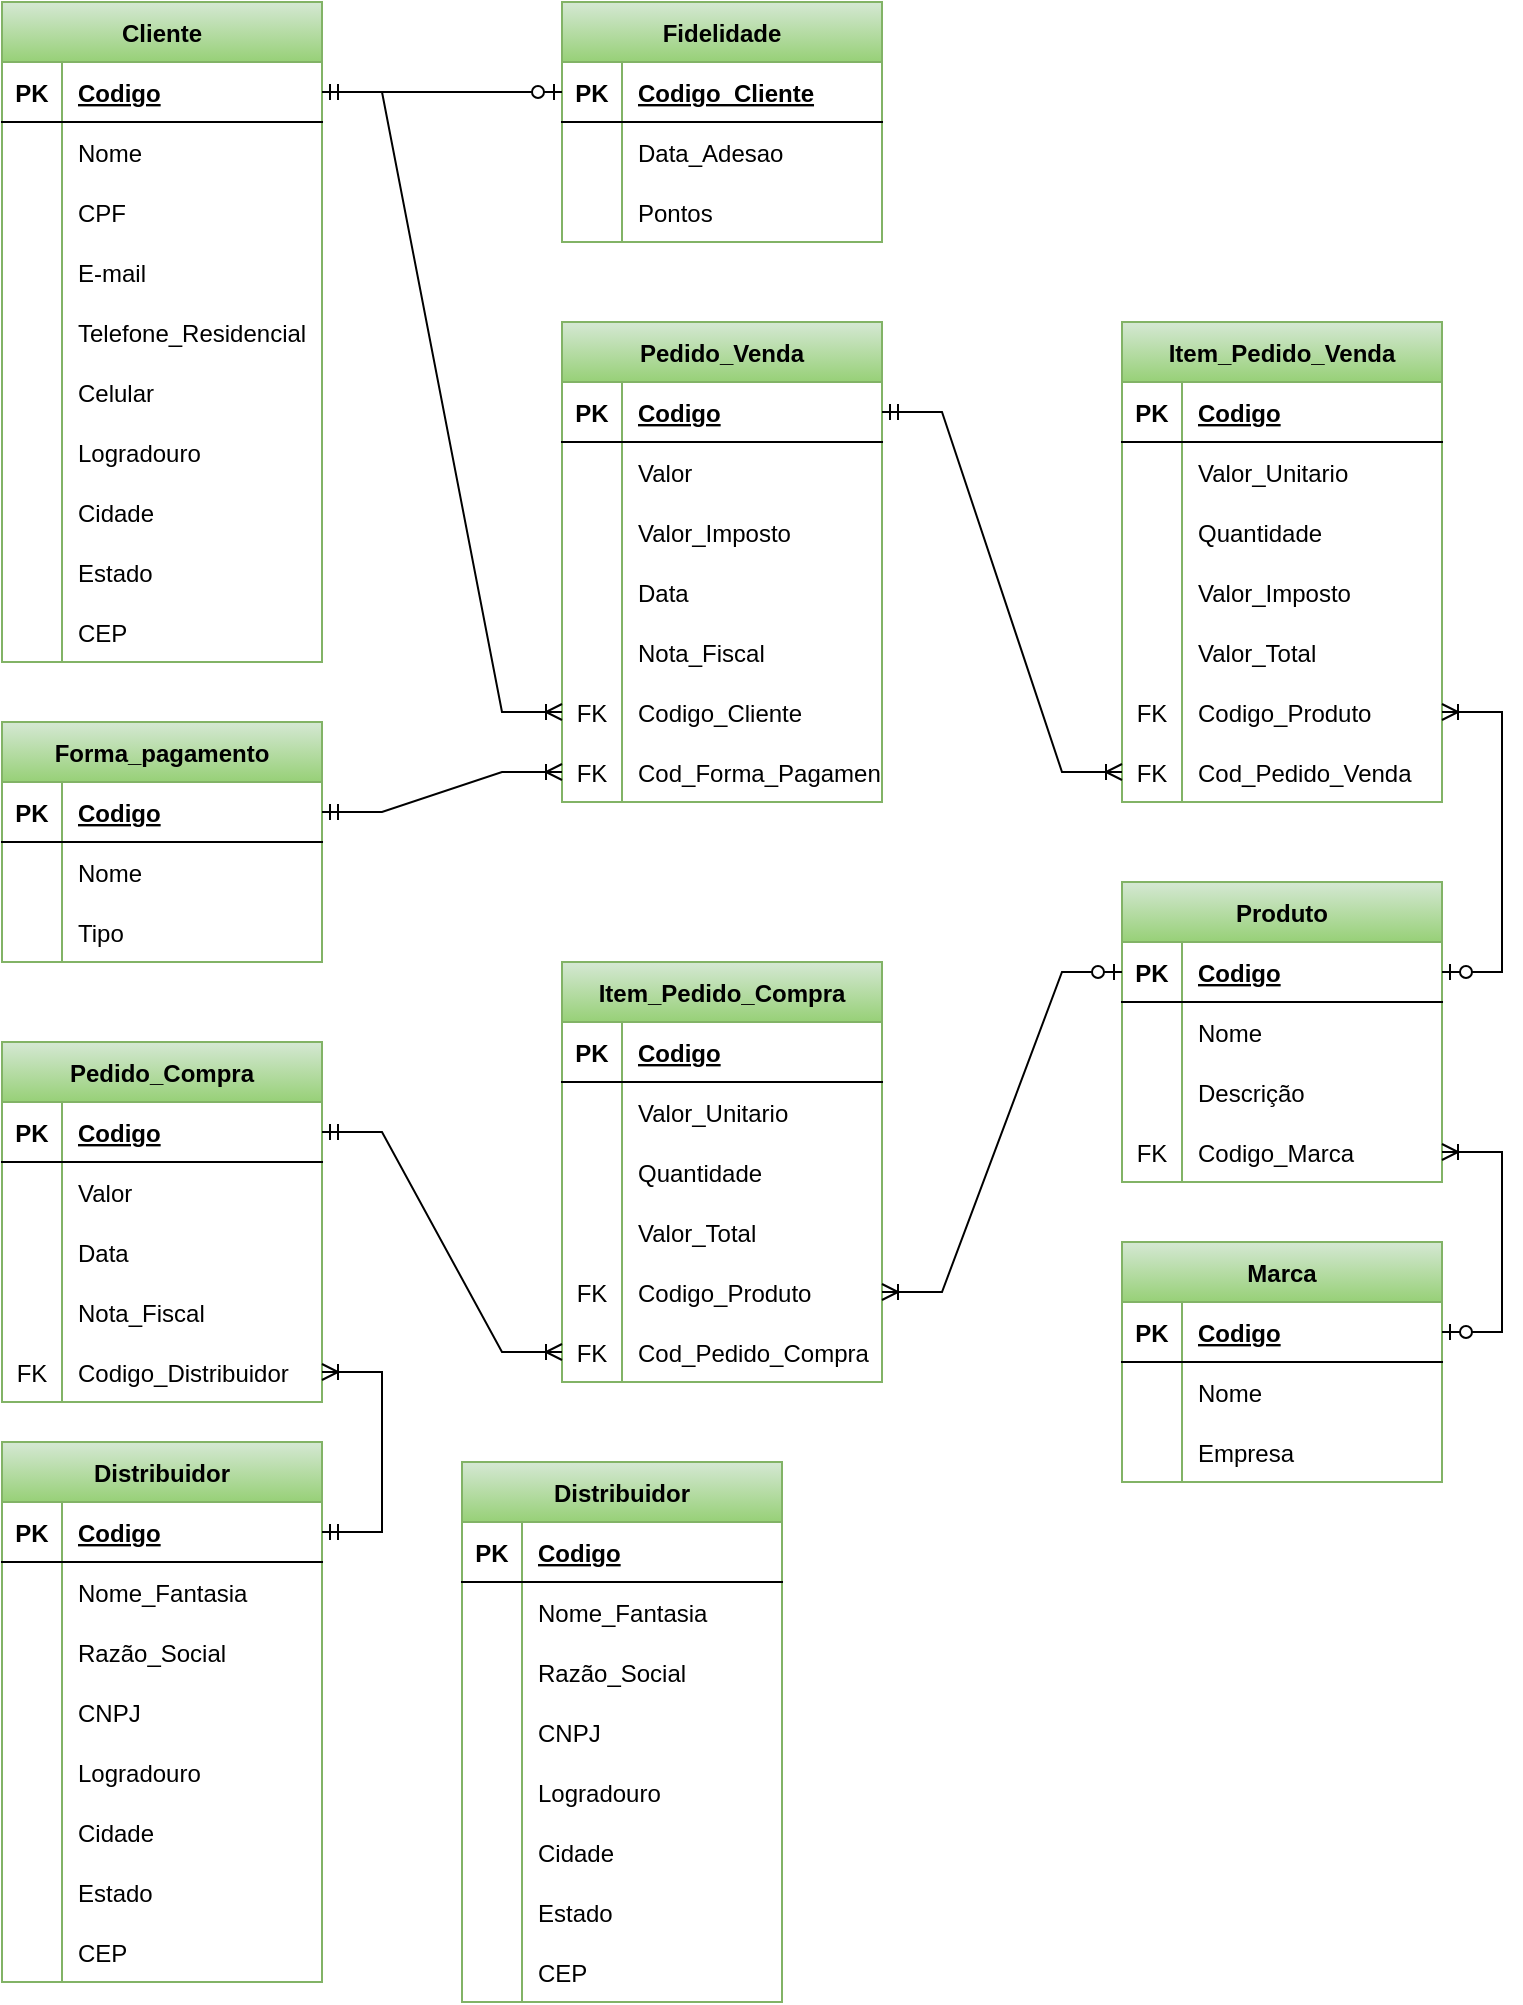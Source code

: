 <mxfile version="16.5.3" type="github">
  <diagram id="Qye1C91mpK8E-dYsOL-3" name="Page-1">
    <mxGraphModel dx="826" dy="400" grid="1" gridSize="10" guides="1" tooltips="1" connect="1" arrows="1" fold="1" page="1" pageScale="1" pageWidth="827" pageHeight="1169" math="0" shadow="0">
      <root>
        <mxCell id="0" />
        <mxCell id="1" parent="0" />
        <mxCell id="njdyBa-YxmWFf8Hoal8G-1" value="Produto" style="shape=table;startSize=30;container=1;collapsible=1;childLayout=tableLayout;fixedRows=1;rowLines=0;fontStyle=1;align=center;resizeLast=1;fillColor=#d5e8d4;strokeColor=#82b366;gradientColor=#97d077;" parent="1" vertex="1">
          <mxGeometry x="600" y="480" width="160" height="150" as="geometry" />
        </mxCell>
        <mxCell id="njdyBa-YxmWFf8Hoal8G-2" value="" style="shape=tableRow;horizontal=0;startSize=0;swimlaneHead=0;swimlaneBody=0;fillColor=none;collapsible=0;dropTarget=0;points=[[0,0.5],[1,0.5]];portConstraint=eastwest;top=0;left=0;right=0;bottom=1;" parent="njdyBa-YxmWFf8Hoal8G-1" vertex="1">
          <mxGeometry y="30" width="160" height="30" as="geometry" />
        </mxCell>
        <mxCell id="njdyBa-YxmWFf8Hoal8G-3" value="PK" style="shape=partialRectangle;connectable=0;fillColor=none;top=0;left=0;bottom=0;right=0;fontStyle=1;overflow=hidden;" parent="njdyBa-YxmWFf8Hoal8G-2" vertex="1">
          <mxGeometry width="30" height="30" as="geometry">
            <mxRectangle width="30" height="30" as="alternateBounds" />
          </mxGeometry>
        </mxCell>
        <mxCell id="njdyBa-YxmWFf8Hoal8G-4" value="Codigo" style="shape=partialRectangle;connectable=0;fillColor=none;top=0;left=0;bottom=0;right=0;align=left;spacingLeft=6;fontStyle=5;overflow=hidden;" parent="njdyBa-YxmWFf8Hoal8G-2" vertex="1">
          <mxGeometry x="30" width="130" height="30" as="geometry">
            <mxRectangle width="130" height="30" as="alternateBounds" />
          </mxGeometry>
        </mxCell>
        <mxCell id="njdyBa-YxmWFf8Hoal8G-5" value="" style="shape=tableRow;horizontal=0;startSize=0;swimlaneHead=0;swimlaneBody=0;fillColor=none;collapsible=0;dropTarget=0;points=[[0,0.5],[1,0.5]];portConstraint=eastwest;top=0;left=0;right=0;bottom=0;" parent="njdyBa-YxmWFf8Hoal8G-1" vertex="1">
          <mxGeometry y="60" width="160" height="30" as="geometry" />
        </mxCell>
        <mxCell id="njdyBa-YxmWFf8Hoal8G-6" value="" style="shape=partialRectangle;connectable=0;fillColor=none;top=0;left=0;bottom=0;right=0;editable=1;overflow=hidden;" parent="njdyBa-YxmWFf8Hoal8G-5" vertex="1">
          <mxGeometry width="30" height="30" as="geometry">
            <mxRectangle width="30" height="30" as="alternateBounds" />
          </mxGeometry>
        </mxCell>
        <mxCell id="njdyBa-YxmWFf8Hoal8G-7" value="Nome" style="shape=partialRectangle;connectable=0;fillColor=none;top=0;left=0;bottom=0;right=0;align=left;spacingLeft=6;overflow=hidden;" parent="njdyBa-YxmWFf8Hoal8G-5" vertex="1">
          <mxGeometry x="30" width="130" height="30" as="geometry">
            <mxRectangle width="130" height="30" as="alternateBounds" />
          </mxGeometry>
        </mxCell>
        <mxCell id="njdyBa-YxmWFf8Hoal8G-8" value="" style="shape=tableRow;horizontal=0;startSize=0;swimlaneHead=0;swimlaneBody=0;fillColor=none;collapsible=0;dropTarget=0;points=[[0,0.5],[1,0.5]];portConstraint=eastwest;top=0;left=0;right=0;bottom=0;" parent="njdyBa-YxmWFf8Hoal8G-1" vertex="1">
          <mxGeometry y="90" width="160" height="30" as="geometry" />
        </mxCell>
        <mxCell id="njdyBa-YxmWFf8Hoal8G-9" value="" style="shape=partialRectangle;connectable=0;fillColor=none;top=0;left=0;bottom=0;right=0;editable=1;overflow=hidden;" parent="njdyBa-YxmWFf8Hoal8G-8" vertex="1">
          <mxGeometry width="30" height="30" as="geometry">
            <mxRectangle width="30" height="30" as="alternateBounds" />
          </mxGeometry>
        </mxCell>
        <mxCell id="njdyBa-YxmWFf8Hoal8G-10" value="Descrição" style="shape=partialRectangle;connectable=0;fillColor=none;top=0;left=0;bottom=0;right=0;align=left;spacingLeft=6;overflow=hidden;" parent="njdyBa-YxmWFf8Hoal8G-8" vertex="1">
          <mxGeometry x="30" width="130" height="30" as="geometry">
            <mxRectangle width="130" height="30" as="alternateBounds" />
          </mxGeometry>
        </mxCell>
        <mxCell id="njdyBa-YxmWFf8Hoal8G-11" value="" style="shape=tableRow;horizontal=0;startSize=0;swimlaneHead=0;swimlaneBody=0;fillColor=none;collapsible=0;dropTarget=0;points=[[0,0.5],[1,0.5]];portConstraint=eastwest;top=0;left=0;right=0;bottom=0;" parent="njdyBa-YxmWFf8Hoal8G-1" vertex="1">
          <mxGeometry y="120" width="160" height="30" as="geometry" />
        </mxCell>
        <mxCell id="njdyBa-YxmWFf8Hoal8G-12" value="FK" style="shape=partialRectangle;connectable=0;fillColor=none;top=0;left=0;bottom=0;right=0;editable=1;overflow=hidden;" parent="njdyBa-YxmWFf8Hoal8G-11" vertex="1">
          <mxGeometry width="30" height="30" as="geometry">
            <mxRectangle width="30" height="30" as="alternateBounds" />
          </mxGeometry>
        </mxCell>
        <mxCell id="njdyBa-YxmWFf8Hoal8G-13" value="Codigo_Marca" style="shape=partialRectangle;connectable=0;fillColor=none;top=0;left=0;bottom=0;right=0;align=left;spacingLeft=6;overflow=hidden;" parent="njdyBa-YxmWFf8Hoal8G-11" vertex="1">
          <mxGeometry x="30" width="130" height="30" as="geometry">
            <mxRectangle width="130" height="30" as="alternateBounds" />
          </mxGeometry>
        </mxCell>
        <mxCell id="njdyBa-YxmWFf8Hoal8G-14" value="Marca" style="shape=table;startSize=30;container=1;collapsible=1;childLayout=tableLayout;fixedRows=1;rowLines=0;fontStyle=1;align=center;resizeLast=1;fillColor=#d5e8d4;strokeColor=#82b366;gradientColor=#97d077;" parent="1" vertex="1">
          <mxGeometry x="600" y="660" width="160" height="120" as="geometry" />
        </mxCell>
        <mxCell id="njdyBa-YxmWFf8Hoal8G-15" value="" style="shape=tableRow;horizontal=0;startSize=0;swimlaneHead=0;swimlaneBody=0;fillColor=none;collapsible=0;dropTarget=0;points=[[0,0.5],[1,0.5]];portConstraint=eastwest;top=0;left=0;right=0;bottom=1;" parent="njdyBa-YxmWFf8Hoal8G-14" vertex="1">
          <mxGeometry y="30" width="160" height="30" as="geometry" />
        </mxCell>
        <mxCell id="njdyBa-YxmWFf8Hoal8G-16" value="PK" style="shape=partialRectangle;connectable=0;fillColor=none;top=0;left=0;bottom=0;right=0;fontStyle=1;overflow=hidden;" parent="njdyBa-YxmWFf8Hoal8G-15" vertex="1">
          <mxGeometry width="30" height="30" as="geometry">
            <mxRectangle width="30" height="30" as="alternateBounds" />
          </mxGeometry>
        </mxCell>
        <mxCell id="njdyBa-YxmWFf8Hoal8G-17" value="Codigo" style="shape=partialRectangle;connectable=0;fillColor=none;top=0;left=0;bottom=0;right=0;align=left;spacingLeft=6;fontStyle=5;overflow=hidden;" parent="njdyBa-YxmWFf8Hoal8G-15" vertex="1">
          <mxGeometry x="30" width="130" height="30" as="geometry">
            <mxRectangle width="130" height="30" as="alternateBounds" />
          </mxGeometry>
        </mxCell>
        <mxCell id="njdyBa-YxmWFf8Hoal8G-18" value="" style="shape=tableRow;horizontal=0;startSize=0;swimlaneHead=0;swimlaneBody=0;fillColor=none;collapsible=0;dropTarget=0;points=[[0,0.5],[1,0.5]];portConstraint=eastwest;top=0;left=0;right=0;bottom=0;" parent="njdyBa-YxmWFf8Hoal8G-14" vertex="1">
          <mxGeometry y="60" width="160" height="30" as="geometry" />
        </mxCell>
        <mxCell id="njdyBa-YxmWFf8Hoal8G-19" value="" style="shape=partialRectangle;connectable=0;fillColor=none;top=0;left=0;bottom=0;right=0;editable=1;overflow=hidden;" parent="njdyBa-YxmWFf8Hoal8G-18" vertex="1">
          <mxGeometry width="30" height="30" as="geometry">
            <mxRectangle width="30" height="30" as="alternateBounds" />
          </mxGeometry>
        </mxCell>
        <mxCell id="njdyBa-YxmWFf8Hoal8G-20" value="Nome" style="shape=partialRectangle;connectable=0;fillColor=none;top=0;left=0;bottom=0;right=0;align=left;spacingLeft=6;overflow=hidden;" parent="njdyBa-YxmWFf8Hoal8G-18" vertex="1">
          <mxGeometry x="30" width="130" height="30" as="geometry">
            <mxRectangle width="130" height="30" as="alternateBounds" />
          </mxGeometry>
        </mxCell>
        <mxCell id="njdyBa-YxmWFf8Hoal8G-21" value="" style="shape=tableRow;horizontal=0;startSize=0;swimlaneHead=0;swimlaneBody=0;fillColor=none;collapsible=0;dropTarget=0;points=[[0,0.5],[1,0.5]];portConstraint=eastwest;top=0;left=0;right=0;bottom=0;" parent="njdyBa-YxmWFf8Hoal8G-14" vertex="1">
          <mxGeometry y="90" width="160" height="30" as="geometry" />
        </mxCell>
        <mxCell id="njdyBa-YxmWFf8Hoal8G-22" value="" style="shape=partialRectangle;connectable=0;fillColor=none;top=0;left=0;bottom=0;right=0;editable=1;overflow=hidden;" parent="njdyBa-YxmWFf8Hoal8G-21" vertex="1">
          <mxGeometry width="30" height="30" as="geometry">
            <mxRectangle width="30" height="30" as="alternateBounds" />
          </mxGeometry>
        </mxCell>
        <mxCell id="njdyBa-YxmWFf8Hoal8G-23" value="Empresa" style="shape=partialRectangle;connectable=0;fillColor=none;top=0;left=0;bottom=0;right=0;align=left;spacingLeft=6;overflow=hidden;" parent="njdyBa-YxmWFf8Hoal8G-21" vertex="1">
          <mxGeometry x="30" width="130" height="30" as="geometry">
            <mxRectangle width="130" height="30" as="alternateBounds" />
          </mxGeometry>
        </mxCell>
        <mxCell id="njdyBa-YxmWFf8Hoal8G-27" value="Cliente" style="shape=table;startSize=30;container=1;collapsible=1;childLayout=tableLayout;fixedRows=1;rowLines=0;fontStyle=1;align=center;resizeLast=1;fillColor=#d5e8d4;strokeColor=#82b366;gradientColor=#97d077;" parent="1" vertex="1">
          <mxGeometry x="40" y="40" width="160" height="330" as="geometry" />
        </mxCell>
        <mxCell id="njdyBa-YxmWFf8Hoal8G-28" value="" style="shape=tableRow;horizontal=0;startSize=0;swimlaneHead=0;swimlaneBody=0;fillColor=none;collapsible=0;dropTarget=0;points=[[0,0.5],[1,0.5]];portConstraint=eastwest;top=0;left=0;right=0;bottom=1;" parent="njdyBa-YxmWFf8Hoal8G-27" vertex="1">
          <mxGeometry y="30" width="160" height="30" as="geometry" />
        </mxCell>
        <mxCell id="njdyBa-YxmWFf8Hoal8G-29" value="PK" style="shape=partialRectangle;connectable=0;fillColor=none;top=0;left=0;bottom=0;right=0;fontStyle=1;overflow=hidden;" parent="njdyBa-YxmWFf8Hoal8G-28" vertex="1">
          <mxGeometry width="30" height="30" as="geometry">
            <mxRectangle width="30" height="30" as="alternateBounds" />
          </mxGeometry>
        </mxCell>
        <mxCell id="njdyBa-YxmWFf8Hoal8G-30" value="Codigo" style="shape=partialRectangle;connectable=0;fillColor=none;top=0;left=0;bottom=0;right=0;align=left;spacingLeft=6;fontStyle=5;overflow=hidden;" parent="njdyBa-YxmWFf8Hoal8G-28" vertex="1">
          <mxGeometry x="30" width="130" height="30" as="geometry">
            <mxRectangle width="130" height="30" as="alternateBounds" />
          </mxGeometry>
        </mxCell>
        <mxCell id="njdyBa-YxmWFf8Hoal8G-31" value="" style="shape=tableRow;horizontal=0;startSize=0;swimlaneHead=0;swimlaneBody=0;fillColor=none;collapsible=0;dropTarget=0;points=[[0,0.5],[1,0.5]];portConstraint=eastwest;top=0;left=0;right=0;bottom=0;" parent="njdyBa-YxmWFf8Hoal8G-27" vertex="1">
          <mxGeometry y="60" width="160" height="30" as="geometry" />
        </mxCell>
        <mxCell id="njdyBa-YxmWFf8Hoal8G-32" value="" style="shape=partialRectangle;connectable=0;fillColor=none;top=0;left=0;bottom=0;right=0;editable=1;overflow=hidden;" parent="njdyBa-YxmWFf8Hoal8G-31" vertex="1">
          <mxGeometry width="30" height="30" as="geometry">
            <mxRectangle width="30" height="30" as="alternateBounds" />
          </mxGeometry>
        </mxCell>
        <mxCell id="njdyBa-YxmWFf8Hoal8G-33" value="Nome" style="shape=partialRectangle;connectable=0;fillColor=none;top=0;left=0;bottom=0;right=0;align=left;spacingLeft=6;overflow=hidden;" parent="njdyBa-YxmWFf8Hoal8G-31" vertex="1">
          <mxGeometry x="30" width="130" height="30" as="geometry">
            <mxRectangle width="130" height="30" as="alternateBounds" />
          </mxGeometry>
        </mxCell>
        <mxCell id="njdyBa-YxmWFf8Hoal8G-34" value="" style="shape=tableRow;horizontal=0;startSize=0;swimlaneHead=0;swimlaneBody=0;fillColor=none;collapsible=0;dropTarget=0;points=[[0,0.5],[1,0.5]];portConstraint=eastwest;top=0;left=0;right=0;bottom=0;" parent="njdyBa-YxmWFf8Hoal8G-27" vertex="1">
          <mxGeometry y="90" width="160" height="30" as="geometry" />
        </mxCell>
        <mxCell id="njdyBa-YxmWFf8Hoal8G-35" value="" style="shape=partialRectangle;connectable=0;fillColor=none;top=0;left=0;bottom=0;right=0;editable=1;overflow=hidden;" parent="njdyBa-YxmWFf8Hoal8G-34" vertex="1">
          <mxGeometry width="30" height="30" as="geometry">
            <mxRectangle width="30" height="30" as="alternateBounds" />
          </mxGeometry>
        </mxCell>
        <mxCell id="njdyBa-YxmWFf8Hoal8G-36" value="CPF" style="shape=partialRectangle;connectable=0;fillColor=none;top=0;left=0;bottom=0;right=0;align=left;spacingLeft=6;overflow=hidden;" parent="njdyBa-YxmWFf8Hoal8G-34" vertex="1">
          <mxGeometry x="30" width="130" height="30" as="geometry">
            <mxRectangle width="130" height="30" as="alternateBounds" />
          </mxGeometry>
        </mxCell>
        <mxCell id="njdyBa-YxmWFf8Hoal8G-37" value="" style="shape=tableRow;horizontal=0;startSize=0;swimlaneHead=0;swimlaneBody=0;fillColor=none;collapsible=0;dropTarget=0;points=[[0,0.5],[1,0.5]];portConstraint=eastwest;top=0;left=0;right=0;bottom=0;" parent="njdyBa-YxmWFf8Hoal8G-27" vertex="1">
          <mxGeometry y="120" width="160" height="30" as="geometry" />
        </mxCell>
        <mxCell id="njdyBa-YxmWFf8Hoal8G-38" value="" style="shape=partialRectangle;connectable=0;fillColor=none;top=0;left=0;bottom=0;right=0;editable=1;overflow=hidden;" parent="njdyBa-YxmWFf8Hoal8G-37" vertex="1">
          <mxGeometry width="30" height="30" as="geometry">
            <mxRectangle width="30" height="30" as="alternateBounds" />
          </mxGeometry>
        </mxCell>
        <mxCell id="njdyBa-YxmWFf8Hoal8G-39" value="E-mail" style="shape=partialRectangle;connectable=0;fillColor=none;top=0;left=0;bottom=0;right=0;align=left;spacingLeft=6;overflow=hidden;" parent="njdyBa-YxmWFf8Hoal8G-37" vertex="1">
          <mxGeometry x="30" width="130" height="30" as="geometry">
            <mxRectangle width="130" height="30" as="alternateBounds" />
          </mxGeometry>
        </mxCell>
        <mxCell id="njdyBa-YxmWFf8Hoal8G-41" value="" style="shape=tableRow;horizontal=0;startSize=0;swimlaneHead=0;swimlaneBody=0;fillColor=none;collapsible=0;dropTarget=0;points=[[0,0.5],[1,0.5]];portConstraint=eastwest;top=0;left=0;right=0;bottom=0;" parent="njdyBa-YxmWFf8Hoal8G-27" vertex="1">
          <mxGeometry y="150" width="160" height="30" as="geometry" />
        </mxCell>
        <mxCell id="njdyBa-YxmWFf8Hoal8G-42" value="" style="shape=partialRectangle;connectable=0;fillColor=none;top=0;left=0;bottom=0;right=0;editable=1;overflow=hidden;" parent="njdyBa-YxmWFf8Hoal8G-41" vertex="1">
          <mxGeometry width="30" height="30" as="geometry">
            <mxRectangle width="30" height="30" as="alternateBounds" />
          </mxGeometry>
        </mxCell>
        <mxCell id="njdyBa-YxmWFf8Hoal8G-43" value="Telefone_Residencial" style="shape=partialRectangle;connectable=0;fillColor=none;top=0;left=0;bottom=0;right=0;align=left;spacingLeft=6;overflow=hidden;" parent="njdyBa-YxmWFf8Hoal8G-41" vertex="1">
          <mxGeometry x="30" width="130" height="30" as="geometry">
            <mxRectangle width="130" height="30" as="alternateBounds" />
          </mxGeometry>
        </mxCell>
        <mxCell id="njdyBa-YxmWFf8Hoal8G-48" value="" style="shape=tableRow;horizontal=0;startSize=0;swimlaneHead=0;swimlaneBody=0;fillColor=none;collapsible=0;dropTarget=0;points=[[0,0.5],[1,0.5]];portConstraint=eastwest;top=0;left=0;right=0;bottom=0;" parent="njdyBa-YxmWFf8Hoal8G-27" vertex="1">
          <mxGeometry y="180" width="160" height="30" as="geometry" />
        </mxCell>
        <mxCell id="njdyBa-YxmWFf8Hoal8G-49" value="" style="shape=partialRectangle;connectable=0;fillColor=none;top=0;left=0;bottom=0;right=0;editable=1;overflow=hidden;" parent="njdyBa-YxmWFf8Hoal8G-48" vertex="1">
          <mxGeometry width="30" height="30" as="geometry">
            <mxRectangle width="30" height="30" as="alternateBounds" />
          </mxGeometry>
        </mxCell>
        <mxCell id="njdyBa-YxmWFf8Hoal8G-50" value="Celular" style="shape=partialRectangle;connectable=0;fillColor=none;top=0;left=0;bottom=0;right=0;align=left;spacingLeft=6;overflow=hidden;" parent="njdyBa-YxmWFf8Hoal8G-48" vertex="1">
          <mxGeometry x="30" width="130" height="30" as="geometry">
            <mxRectangle width="130" height="30" as="alternateBounds" />
          </mxGeometry>
        </mxCell>
        <mxCell id="njdyBa-YxmWFf8Hoal8G-52" value="" style="shape=tableRow;horizontal=0;startSize=0;swimlaneHead=0;swimlaneBody=0;fillColor=none;collapsible=0;dropTarget=0;points=[[0,0.5],[1,0.5]];portConstraint=eastwest;top=0;left=0;right=0;bottom=0;" parent="njdyBa-YxmWFf8Hoal8G-27" vertex="1">
          <mxGeometry y="210" width="160" height="30" as="geometry" />
        </mxCell>
        <mxCell id="njdyBa-YxmWFf8Hoal8G-53" value="" style="shape=partialRectangle;connectable=0;fillColor=none;top=0;left=0;bottom=0;right=0;editable=1;overflow=hidden;" parent="njdyBa-YxmWFf8Hoal8G-52" vertex="1">
          <mxGeometry width="30" height="30" as="geometry">
            <mxRectangle width="30" height="30" as="alternateBounds" />
          </mxGeometry>
        </mxCell>
        <mxCell id="njdyBa-YxmWFf8Hoal8G-54" value="Logradouro" style="shape=partialRectangle;connectable=0;fillColor=none;top=0;left=0;bottom=0;right=0;align=left;spacingLeft=6;overflow=hidden;" parent="njdyBa-YxmWFf8Hoal8G-52" vertex="1">
          <mxGeometry x="30" width="130" height="30" as="geometry">
            <mxRectangle width="130" height="30" as="alternateBounds" />
          </mxGeometry>
        </mxCell>
        <mxCell id="njdyBa-YxmWFf8Hoal8G-64" value="" style="shape=tableRow;horizontal=0;startSize=0;swimlaneHead=0;swimlaneBody=0;fillColor=none;collapsible=0;dropTarget=0;points=[[0,0.5],[1,0.5]];portConstraint=eastwest;top=0;left=0;right=0;bottom=0;" parent="njdyBa-YxmWFf8Hoal8G-27" vertex="1">
          <mxGeometry y="240" width="160" height="30" as="geometry" />
        </mxCell>
        <mxCell id="njdyBa-YxmWFf8Hoal8G-65" value="" style="shape=partialRectangle;connectable=0;fillColor=none;top=0;left=0;bottom=0;right=0;editable=1;overflow=hidden;" parent="njdyBa-YxmWFf8Hoal8G-64" vertex="1">
          <mxGeometry width="30" height="30" as="geometry">
            <mxRectangle width="30" height="30" as="alternateBounds" />
          </mxGeometry>
        </mxCell>
        <mxCell id="njdyBa-YxmWFf8Hoal8G-66" value="Cidade" style="shape=partialRectangle;connectable=0;fillColor=none;top=0;left=0;bottom=0;right=0;align=left;spacingLeft=6;overflow=hidden;" parent="njdyBa-YxmWFf8Hoal8G-64" vertex="1">
          <mxGeometry x="30" width="130" height="30" as="geometry">
            <mxRectangle width="130" height="30" as="alternateBounds" />
          </mxGeometry>
        </mxCell>
        <mxCell id="njdyBa-YxmWFf8Hoal8G-60" value="" style="shape=tableRow;horizontal=0;startSize=0;swimlaneHead=0;swimlaneBody=0;fillColor=none;collapsible=0;dropTarget=0;points=[[0,0.5],[1,0.5]];portConstraint=eastwest;top=0;left=0;right=0;bottom=0;" parent="njdyBa-YxmWFf8Hoal8G-27" vertex="1">
          <mxGeometry y="270" width="160" height="30" as="geometry" />
        </mxCell>
        <mxCell id="njdyBa-YxmWFf8Hoal8G-61" value="" style="shape=partialRectangle;connectable=0;fillColor=none;top=0;left=0;bottom=0;right=0;editable=1;overflow=hidden;" parent="njdyBa-YxmWFf8Hoal8G-60" vertex="1">
          <mxGeometry width="30" height="30" as="geometry">
            <mxRectangle width="30" height="30" as="alternateBounds" />
          </mxGeometry>
        </mxCell>
        <mxCell id="njdyBa-YxmWFf8Hoal8G-62" value="Estado" style="shape=partialRectangle;connectable=0;fillColor=none;top=0;left=0;bottom=0;right=0;align=left;spacingLeft=6;overflow=hidden;" parent="njdyBa-YxmWFf8Hoal8G-60" vertex="1">
          <mxGeometry x="30" width="130" height="30" as="geometry">
            <mxRectangle width="130" height="30" as="alternateBounds" />
          </mxGeometry>
        </mxCell>
        <mxCell id="njdyBa-YxmWFf8Hoal8G-45" value="" style="shape=tableRow;horizontal=0;startSize=0;swimlaneHead=0;swimlaneBody=0;fillColor=none;collapsible=0;dropTarget=0;points=[[0,0.5],[1,0.5]];portConstraint=eastwest;top=0;left=0;right=0;bottom=0;" parent="njdyBa-YxmWFf8Hoal8G-27" vertex="1">
          <mxGeometry y="300" width="160" height="30" as="geometry" />
        </mxCell>
        <mxCell id="njdyBa-YxmWFf8Hoal8G-46" value="" style="shape=partialRectangle;connectable=0;fillColor=none;top=0;left=0;bottom=0;right=0;editable=1;overflow=hidden;" parent="njdyBa-YxmWFf8Hoal8G-45" vertex="1">
          <mxGeometry width="30" height="30" as="geometry">
            <mxRectangle width="30" height="30" as="alternateBounds" />
          </mxGeometry>
        </mxCell>
        <mxCell id="njdyBa-YxmWFf8Hoal8G-47" value="CEP" style="shape=partialRectangle;connectable=0;fillColor=none;top=0;left=0;bottom=0;right=0;align=left;spacingLeft=6;overflow=hidden;" parent="njdyBa-YxmWFf8Hoal8G-45" vertex="1">
          <mxGeometry x="30" width="130" height="30" as="geometry">
            <mxRectangle width="130" height="30" as="alternateBounds" />
          </mxGeometry>
        </mxCell>
        <mxCell id="njdyBa-YxmWFf8Hoal8G-67" value="Forma_pagamento" style="shape=table;startSize=30;container=1;collapsible=1;childLayout=tableLayout;fixedRows=1;rowLines=0;fontStyle=1;align=center;resizeLast=1;fillColor=#d5e8d4;strokeColor=#82b366;gradientColor=#97d077;" parent="1" vertex="1">
          <mxGeometry x="40" y="400" width="160" height="120" as="geometry" />
        </mxCell>
        <mxCell id="njdyBa-YxmWFf8Hoal8G-68" value="" style="shape=tableRow;horizontal=0;startSize=0;swimlaneHead=0;swimlaneBody=0;fillColor=none;collapsible=0;dropTarget=0;points=[[0,0.5],[1,0.5]];portConstraint=eastwest;top=0;left=0;right=0;bottom=1;" parent="njdyBa-YxmWFf8Hoal8G-67" vertex="1">
          <mxGeometry y="30" width="160" height="30" as="geometry" />
        </mxCell>
        <mxCell id="njdyBa-YxmWFf8Hoal8G-69" value="PK" style="shape=partialRectangle;connectable=0;fillColor=none;top=0;left=0;bottom=0;right=0;fontStyle=1;overflow=hidden;" parent="njdyBa-YxmWFf8Hoal8G-68" vertex="1">
          <mxGeometry width="30" height="30" as="geometry">
            <mxRectangle width="30" height="30" as="alternateBounds" />
          </mxGeometry>
        </mxCell>
        <mxCell id="njdyBa-YxmWFf8Hoal8G-70" value="Codigo" style="shape=partialRectangle;connectable=0;fillColor=none;top=0;left=0;bottom=0;right=0;align=left;spacingLeft=6;fontStyle=5;overflow=hidden;" parent="njdyBa-YxmWFf8Hoal8G-68" vertex="1">
          <mxGeometry x="30" width="130" height="30" as="geometry">
            <mxRectangle width="130" height="30" as="alternateBounds" />
          </mxGeometry>
        </mxCell>
        <mxCell id="njdyBa-YxmWFf8Hoal8G-71" value="" style="shape=tableRow;horizontal=0;startSize=0;swimlaneHead=0;swimlaneBody=0;fillColor=none;collapsible=0;dropTarget=0;points=[[0,0.5],[1,0.5]];portConstraint=eastwest;top=0;left=0;right=0;bottom=0;" parent="njdyBa-YxmWFf8Hoal8G-67" vertex="1">
          <mxGeometry y="60" width="160" height="30" as="geometry" />
        </mxCell>
        <mxCell id="njdyBa-YxmWFf8Hoal8G-72" value="" style="shape=partialRectangle;connectable=0;fillColor=none;top=0;left=0;bottom=0;right=0;editable=1;overflow=hidden;" parent="njdyBa-YxmWFf8Hoal8G-71" vertex="1">
          <mxGeometry width="30" height="30" as="geometry">
            <mxRectangle width="30" height="30" as="alternateBounds" />
          </mxGeometry>
        </mxCell>
        <mxCell id="njdyBa-YxmWFf8Hoal8G-73" value="Nome" style="shape=partialRectangle;connectable=0;fillColor=none;top=0;left=0;bottom=0;right=0;align=left;spacingLeft=6;overflow=hidden;" parent="njdyBa-YxmWFf8Hoal8G-71" vertex="1">
          <mxGeometry x="30" width="130" height="30" as="geometry">
            <mxRectangle width="130" height="30" as="alternateBounds" />
          </mxGeometry>
        </mxCell>
        <mxCell id="njdyBa-YxmWFf8Hoal8G-74" value="" style="shape=tableRow;horizontal=0;startSize=0;swimlaneHead=0;swimlaneBody=0;fillColor=none;collapsible=0;dropTarget=0;points=[[0,0.5],[1,0.5]];portConstraint=eastwest;top=0;left=0;right=0;bottom=0;" parent="njdyBa-YxmWFf8Hoal8G-67" vertex="1">
          <mxGeometry y="90" width="160" height="30" as="geometry" />
        </mxCell>
        <mxCell id="njdyBa-YxmWFf8Hoal8G-75" value="" style="shape=partialRectangle;connectable=0;fillColor=none;top=0;left=0;bottom=0;right=0;editable=1;overflow=hidden;" parent="njdyBa-YxmWFf8Hoal8G-74" vertex="1">
          <mxGeometry width="30" height="30" as="geometry">
            <mxRectangle width="30" height="30" as="alternateBounds" />
          </mxGeometry>
        </mxCell>
        <mxCell id="njdyBa-YxmWFf8Hoal8G-76" value="Tipo" style="shape=partialRectangle;connectable=0;fillColor=none;top=0;left=0;bottom=0;right=0;align=left;spacingLeft=6;overflow=hidden;" parent="njdyBa-YxmWFf8Hoal8G-74" vertex="1">
          <mxGeometry x="30" width="130" height="30" as="geometry">
            <mxRectangle width="130" height="30" as="alternateBounds" />
          </mxGeometry>
        </mxCell>
        <mxCell id="njdyBa-YxmWFf8Hoal8G-77" value="Fidelidade" style="shape=table;startSize=30;container=1;collapsible=1;childLayout=tableLayout;fixedRows=1;rowLines=0;fontStyle=1;align=center;resizeLast=1;fillColor=#d5e8d4;strokeColor=#82b366;gradientColor=#97d077;" parent="1" vertex="1">
          <mxGeometry x="320" y="40" width="160" height="120" as="geometry" />
        </mxCell>
        <mxCell id="njdyBa-YxmWFf8Hoal8G-78" value="" style="shape=tableRow;horizontal=0;startSize=0;swimlaneHead=0;swimlaneBody=0;fillColor=none;collapsible=0;dropTarget=0;points=[[0,0.5],[1,0.5]];portConstraint=eastwest;top=0;left=0;right=0;bottom=1;" parent="njdyBa-YxmWFf8Hoal8G-77" vertex="1">
          <mxGeometry y="30" width="160" height="30" as="geometry" />
        </mxCell>
        <mxCell id="njdyBa-YxmWFf8Hoal8G-79" value="PK" style="shape=partialRectangle;connectable=0;fillColor=none;top=0;left=0;bottom=0;right=0;fontStyle=1;overflow=hidden;" parent="njdyBa-YxmWFf8Hoal8G-78" vertex="1">
          <mxGeometry width="30" height="30" as="geometry">
            <mxRectangle width="30" height="30" as="alternateBounds" />
          </mxGeometry>
        </mxCell>
        <mxCell id="njdyBa-YxmWFf8Hoal8G-80" value="Codigo_Cliente" style="shape=partialRectangle;connectable=0;fillColor=none;top=0;left=0;bottom=0;right=0;align=left;spacingLeft=6;fontStyle=5;overflow=hidden;" parent="njdyBa-YxmWFf8Hoal8G-78" vertex="1">
          <mxGeometry x="30" width="130" height="30" as="geometry">
            <mxRectangle width="130" height="30" as="alternateBounds" />
          </mxGeometry>
        </mxCell>
        <mxCell id="njdyBa-YxmWFf8Hoal8G-81" value="" style="shape=tableRow;horizontal=0;startSize=0;swimlaneHead=0;swimlaneBody=0;fillColor=none;collapsible=0;dropTarget=0;points=[[0,0.5],[1,0.5]];portConstraint=eastwest;top=0;left=0;right=0;bottom=0;" parent="njdyBa-YxmWFf8Hoal8G-77" vertex="1">
          <mxGeometry y="60" width="160" height="30" as="geometry" />
        </mxCell>
        <mxCell id="njdyBa-YxmWFf8Hoal8G-82" value="" style="shape=partialRectangle;connectable=0;fillColor=none;top=0;left=0;bottom=0;right=0;editable=1;overflow=hidden;" parent="njdyBa-YxmWFf8Hoal8G-81" vertex="1">
          <mxGeometry width="30" height="30" as="geometry">
            <mxRectangle width="30" height="30" as="alternateBounds" />
          </mxGeometry>
        </mxCell>
        <mxCell id="njdyBa-YxmWFf8Hoal8G-83" value="Data_Adesao" style="shape=partialRectangle;connectable=0;fillColor=none;top=0;left=0;bottom=0;right=0;align=left;spacingLeft=6;overflow=hidden;" parent="njdyBa-YxmWFf8Hoal8G-81" vertex="1">
          <mxGeometry x="30" width="130" height="30" as="geometry">
            <mxRectangle width="130" height="30" as="alternateBounds" />
          </mxGeometry>
        </mxCell>
        <mxCell id="njdyBa-YxmWFf8Hoal8G-84" value="" style="shape=tableRow;horizontal=0;startSize=0;swimlaneHead=0;swimlaneBody=0;fillColor=none;collapsible=0;dropTarget=0;points=[[0,0.5],[1,0.5]];portConstraint=eastwest;top=0;left=0;right=0;bottom=0;" parent="njdyBa-YxmWFf8Hoal8G-77" vertex="1">
          <mxGeometry y="90" width="160" height="30" as="geometry" />
        </mxCell>
        <mxCell id="njdyBa-YxmWFf8Hoal8G-85" value="" style="shape=partialRectangle;connectable=0;fillColor=none;top=0;left=0;bottom=0;right=0;editable=1;overflow=hidden;" parent="njdyBa-YxmWFf8Hoal8G-84" vertex="1">
          <mxGeometry width="30" height="30" as="geometry">
            <mxRectangle width="30" height="30" as="alternateBounds" />
          </mxGeometry>
        </mxCell>
        <mxCell id="njdyBa-YxmWFf8Hoal8G-86" value="Pontos" style="shape=partialRectangle;connectable=0;fillColor=none;top=0;left=0;bottom=0;right=0;align=left;spacingLeft=6;overflow=hidden;" parent="njdyBa-YxmWFf8Hoal8G-84" vertex="1">
          <mxGeometry x="30" width="130" height="30" as="geometry">
            <mxRectangle width="130" height="30" as="alternateBounds" />
          </mxGeometry>
        </mxCell>
        <mxCell id="njdyBa-YxmWFf8Hoal8G-87" value="Distribuidor" style="shape=table;startSize=30;container=1;collapsible=1;childLayout=tableLayout;fixedRows=1;rowLines=0;fontStyle=1;align=center;resizeLast=1;fillColor=#d5e8d4;strokeColor=#82b366;gradientColor=#97d077;" parent="1" vertex="1">
          <mxGeometry x="40" y="760" width="160" height="270" as="geometry" />
        </mxCell>
        <mxCell id="njdyBa-YxmWFf8Hoal8G-88" value="" style="shape=tableRow;horizontal=0;startSize=0;swimlaneHead=0;swimlaneBody=0;fillColor=none;collapsible=0;dropTarget=0;points=[[0,0.5],[1,0.5]];portConstraint=eastwest;top=0;left=0;right=0;bottom=1;" parent="njdyBa-YxmWFf8Hoal8G-87" vertex="1">
          <mxGeometry y="30" width="160" height="30" as="geometry" />
        </mxCell>
        <mxCell id="njdyBa-YxmWFf8Hoal8G-89" value="PK" style="shape=partialRectangle;connectable=0;fillColor=none;top=0;left=0;bottom=0;right=0;fontStyle=1;overflow=hidden;" parent="njdyBa-YxmWFf8Hoal8G-88" vertex="1">
          <mxGeometry width="30" height="30" as="geometry">
            <mxRectangle width="30" height="30" as="alternateBounds" />
          </mxGeometry>
        </mxCell>
        <mxCell id="njdyBa-YxmWFf8Hoal8G-90" value="Codigo" style="shape=partialRectangle;connectable=0;fillColor=none;top=0;left=0;bottom=0;right=0;align=left;spacingLeft=6;fontStyle=5;overflow=hidden;" parent="njdyBa-YxmWFf8Hoal8G-88" vertex="1">
          <mxGeometry x="30" width="130" height="30" as="geometry">
            <mxRectangle width="130" height="30" as="alternateBounds" />
          </mxGeometry>
        </mxCell>
        <mxCell id="njdyBa-YxmWFf8Hoal8G-91" value="" style="shape=tableRow;horizontal=0;startSize=0;swimlaneHead=0;swimlaneBody=0;fillColor=none;collapsible=0;dropTarget=0;points=[[0,0.5],[1,0.5]];portConstraint=eastwest;top=0;left=0;right=0;bottom=0;" parent="njdyBa-YxmWFf8Hoal8G-87" vertex="1">
          <mxGeometry y="60" width="160" height="30" as="geometry" />
        </mxCell>
        <mxCell id="njdyBa-YxmWFf8Hoal8G-92" value="" style="shape=partialRectangle;connectable=0;fillColor=none;top=0;left=0;bottom=0;right=0;editable=1;overflow=hidden;" parent="njdyBa-YxmWFf8Hoal8G-91" vertex="1">
          <mxGeometry width="30" height="30" as="geometry">
            <mxRectangle width="30" height="30" as="alternateBounds" />
          </mxGeometry>
        </mxCell>
        <mxCell id="njdyBa-YxmWFf8Hoal8G-93" value="Nome_Fantasia" style="shape=partialRectangle;connectable=0;fillColor=none;top=0;left=0;bottom=0;right=0;align=left;spacingLeft=6;overflow=hidden;" parent="njdyBa-YxmWFf8Hoal8G-91" vertex="1">
          <mxGeometry x="30" width="130" height="30" as="geometry">
            <mxRectangle width="130" height="30" as="alternateBounds" />
          </mxGeometry>
        </mxCell>
        <mxCell id="njdyBa-YxmWFf8Hoal8G-94" value="" style="shape=tableRow;horizontal=0;startSize=0;swimlaneHead=0;swimlaneBody=0;fillColor=none;collapsible=0;dropTarget=0;points=[[0,0.5],[1,0.5]];portConstraint=eastwest;top=0;left=0;right=0;bottom=0;" parent="njdyBa-YxmWFf8Hoal8G-87" vertex="1">
          <mxGeometry y="90" width="160" height="30" as="geometry" />
        </mxCell>
        <mxCell id="njdyBa-YxmWFf8Hoal8G-95" value="" style="shape=partialRectangle;connectable=0;fillColor=none;top=0;left=0;bottom=0;right=0;editable=1;overflow=hidden;" parent="njdyBa-YxmWFf8Hoal8G-94" vertex="1">
          <mxGeometry width="30" height="30" as="geometry">
            <mxRectangle width="30" height="30" as="alternateBounds" />
          </mxGeometry>
        </mxCell>
        <mxCell id="njdyBa-YxmWFf8Hoal8G-96" value="Razão_Social" style="shape=partialRectangle;connectable=0;fillColor=none;top=0;left=0;bottom=0;right=0;align=left;spacingLeft=6;overflow=hidden;" parent="njdyBa-YxmWFf8Hoal8G-94" vertex="1">
          <mxGeometry x="30" width="130" height="30" as="geometry">
            <mxRectangle width="130" height="30" as="alternateBounds" />
          </mxGeometry>
        </mxCell>
        <mxCell id="njdyBa-YxmWFf8Hoal8G-97" value="" style="shape=tableRow;horizontal=0;startSize=0;swimlaneHead=0;swimlaneBody=0;fillColor=none;collapsible=0;dropTarget=0;points=[[0,0.5],[1,0.5]];portConstraint=eastwest;top=0;left=0;right=0;bottom=0;" parent="njdyBa-YxmWFf8Hoal8G-87" vertex="1">
          <mxGeometry y="120" width="160" height="30" as="geometry" />
        </mxCell>
        <mxCell id="njdyBa-YxmWFf8Hoal8G-98" value="" style="shape=partialRectangle;connectable=0;fillColor=none;top=0;left=0;bottom=0;right=0;editable=1;overflow=hidden;" parent="njdyBa-YxmWFf8Hoal8G-97" vertex="1">
          <mxGeometry width="30" height="30" as="geometry">
            <mxRectangle width="30" height="30" as="alternateBounds" />
          </mxGeometry>
        </mxCell>
        <mxCell id="njdyBa-YxmWFf8Hoal8G-99" value="CNPJ" style="shape=partialRectangle;connectable=0;fillColor=none;top=0;left=0;bottom=0;right=0;align=left;spacingLeft=6;overflow=hidden;" parent="njdyBa-YxmWFf8Hoal8G-97" vertex="1">
          <mxGeometry x="30" width="130" height="30" as="geometry">
            <mxRectangle width="130" height="30" as="alternateBounds" />
          </mxGeometry>
        </mxCell>
        <mxCell id="njdyBa-YxmWFf8Hoal8G-106" value="" style="shape=tableRow;horizontal=0;startSize=0;swimlaneHead=0;swimlaneBody=0;fillColor=none;collapsible=0;dropTarget=0;points=[[0,0.5],[1,0.5]];portConstraint=eastwest;top=0;left=0;right=0;bottom=0;" parent="njdyBa-YxmWFf8Hoal8G-87" vertex="1">
          <mxGeometry y="150" width="160" height="30" as="geometry" />
        </mxCell>
        <mxCell id="njdyBa-YxmWFf8Hoal8G-107" value="" style="shape=partialRectangle;connectable=0;fillColor=none;top=0;left=0;bottom=0;right=0;editable=1;overflow=hidden;" parent="njdyBa-YxmWFf8Hoal8G-106" vertex="1">
          <mxGeometry width="30" height="30" as="geometry">
            <mxRectangle width="30" height="30" as="alternateBounds" />
          </mxGeometry>
        </mxCell>
        <mxCell id="njdyBa-YxmWFf8Hoal8G-108" value="Logradouro" style="shape=partialRectangle;connectable=0;fillColor=none;top=0;left=0;bottom=0;right=0;align=left;spacingLeft=6;overflow=hidden;" parent="njdyBa-YxmWFf8Hoal8G-106" vertex="1">
          <mxGeometry x="30" width="130" height="30" as="geometry">
            <mxRectangle width="130" height="30" as="alternateBounds" />
          </mxGeometry>
        </mxCell>
        <mxCell id="njdyBa-YxmWFf8Hoal8G-109" value="" style="shape=tableRow;horizontal=0;startSize=0;swimlaneHead=0;swimlaneBody=0;fillColor=none;collapsible=0;dropTarget=0;points=[[0,0.5],[1,0.5]];portConstraint=eastwest;top=0;left=0;right=0;bottom=0;" parent="njdyBa-YxmWFf8Hoal8G-87" vertex="1">
          <mxGeometry y="180" width="160" height="30" as="geometry" />
        </mxCell>
        <mxCell id="njdyBa-YxmWFf8Hoal8G-110" value="" style="shape=partialRectangle;connectable=0;fillColor=none;top=0;left=0;bottom=0;right=0;editable=1;overflow=hidden;" parent="njdyBa-YxmWFf8Hoal8G-109" vertex="1">
          <mxGeometry width="30" height="30" as="geometry">
            <mxRectangle width="30" height="30" as="alternateBounds" />
          </mxGeometry>
        </mxCell>
        <mxCell id="njdyBa-YxmWFf8Hoal8G-111" value="Cidade" style="shape=partialRectangle;connectable=0;fillColor=none;top=0;left=0;bottom=0;right=0;align=left;spacingLeft=6;overflow=hidden;" parent="njdyBa-YxmWFf8Hoal8G-109" vertex="1">
          <mxGeometry x="30" width="130" height="30" as="geometry">
            <mxRectangle width="130" height="30" as="alternateBounds" />
          </mxGeometry>
        </mxCell>
        <mxCell id="njdyBa-YxmWFf8Hoal8G-112" value="" style="shape=tableRow;horizontal=0;startSize=0;swimlaneHead=0;swimlaneBody=0;fillColor=none;collapsible=0;dropTarget=0;points=[[0,0.5],[1,0.5]];portConstraint=eastwest;top=0;left=0;right=0;bottom=0;" parent="njdyBa-YxmWFf8Hoal8G-87" vertex="1">
          <mxGeometry y="210" width="160" height="30" as="geometry" />
        </mxCell>
        <mxCell id="njdyBa-YxmWFf8Hoal8G-113" value="" style="shape=partialRectangle;connectable=0;fillColor=none;top=0;left=0;bottom=0;right=0;editable=1;overflow=hidden;" parent="njdyBa-YxmWFf8Hoal8G-112" vertex="1">
          <mxGeometry width="30" height="30" as="geometry">
            <mxRectangle width="30" height="30" as="alternateBounds" />
          </mxGeometry>
        </mxCell>
        <mxCell id="njdyBa-YxmWFf8Hoal8G-114" value="Estado" style="shape=partialRectangle;connectable=0;fillColor=none;top=0;left=0;bottom=0;right=0;align=left;spacingLeft=6;overflow=hidden;" parent="njdyBa-YxmWFf8Hoal8G-112" vertex="1">
          <mxGeometry x="30" width="130" height="30" as="geometry">
            <mxRectangle width="130" height="30" as="alternateBounds" />
          </mxGeometry>
        </mxCell>
        <mxCell id="njdyBa-YxmWFf8Hoal8G-115" value="" style="shape=tableRow;horizontal=0;startSize=0;swimlaneHead=0;swimlaneBody=0;fillColor=none;collapsible=0;dropTarget=0;points=[[0,0.5],[1,0.5]];portConstraint=eastwest;top=0;left=0;right=0;bottom=0;" parent="njdyBa-YxmWFf8Hoal8G-87" vertex="1">
          <mxGeometry y="240" width="160" height="30" as="geometry" />
        </mxCell>
        <mxCell id="njdyBa-YxmWFf8Hoal8G-116" value="" style="shape=partialRectangle;connectable=0;fillColor=none;top=0;left=0;bottom=0;right=0;editable=1;overflow=hidden;" parent="njdyBa-YxmWFf8Hoal8G-115" vertex="1">
          <mxGeometry width="30" height="30" as="geometry">
            <mxRectangle width="30" height="30" as="alternateBounds" />
          </mxGeometry>
        </mxCell>
        <mxCell id="njdyBa-YxmWFf8Hoal8G-117" value="CEP" style="shape=partialRectangle;connectable=0;fillColor=none;top=0;left=0;bottom=0;right=0;align=left;spacingLeft=6;overflow=hidden;" parent="njdyBa-YxmWFf8Hoal8G-115" vertex="1">
          <mxGeometry x="30" width="130" height="30" as="geometry">
            <mxRectangle width="130" height="30" as="alternateBounds" />
          </mxGeometry>
        </mxCell>
        <mxCell id="njdyBa-YxmWFf8Hoal8G-118" value="Pedido_Venda" style="shape=table;startSize=30;container=1;collapsible=1;childLayout=tableLayout;fixedRows=1;rowLines=0;fontStyle=1;align=center;resizeLast=1;fillColor=#d5e8d4;strokeColor=#82b366;gradientColor=#97d077;" parent="1" vertex="1">
          <mxGeometry x="320" y="200" width="160" height="240" as="geometry" />
        </mxCell>
        <mxCell id="njdyBa-YxmWFf8Hoal8G-119" value="" style="shape=tableRow;horizontal=0;startSize=0;swimlaneHead=0;swimlaneBody=0;fillColor=none;collapsible=0;dropTarget=0;points=[[0,0.5],[1,0.5]];portConstraint=eastwest;top=0;left=0;right=0;bottom=1;" parent="njdyBa-YxmWFf8Hoal8G-118" vertex="1">
          <mxGeometry y="30" width="160" height="30" as="geometry" />
        </mxCell>
        <mxCell id="njdyBa-YxmWFf8Hoal8G-120" value="PK" style="shape=partialRectangle;connectable=0;fillColor=none;top=0;left=0;bottom=0;right=0;fontStyle=1;overflow=hidden;" parent="njdyBa-YxmWFf8Hoal8G-119" vertex="1">
          <mxGeometry width="30" height="30" as="geometry">
            <mxRectangle width="30" height="30" as="alternateBounds" />
          </mxGeometry>
        </mxCell>
        <mxCell id="njdyBa-YxmWFf8Hoal8G-121" value="Codigo" style="shape=partialRectangle;connectable=0;fillColor=none;top=0;left=0;bottom=0;right=0;align=left;spacingLeft=6;fontStyle=5;overflow=hidden;" parent="njdyBa-YxmWFf8Hoal8G-119" vertex="1">
          <mxGeometry x="30" width="130" height="30" as="geometry">
            <mxRectangle width="130" height="30" as="alternateBounds" />
          </mxGeometry>
        </mxCell>
        <mxCell id="njdyBa-YxmWFf8Hoal8G-122" value="" style="shape=tableRow;horizontal=0;startSize=0;swimlaneHead=0;swimlaneBody=0;fillColor=none;collapsible=0;dropTarget=0;points=[[0,0.5],[1,0.5]];portConstraint=eastwest;top=0;left=0;right=0;bottom=0;" parent="njdyBa-YxmWFf8Hoal8G-118" vertex="1">
          <mxGeometry y="60" width="160" height="30" as="geometry" />
        </mxCell>
        <mxCell id="njdyBa-YxmWFf8Hoal8G-123" value="" style="shape=partialRectangle;connectable=0;fillColor=none;top=0;left=0;bottom=0;right=0;editable=1;overflow=hidden;" parent="njdyBa-YxmWFf8Hoal8G-122" vertex="1">
          <mxGeometry width="30" height="30" as="geometry">
            <mxRectangle width="30" height="30" as="alternateBounds" />
          </mxGeometry>
        </mxCell>
        <mxCell id="njdyBa-YxmWFf8Hoal8G-124" value="Valor" style="shape=partialRectangle;connectable=0;fillColor=none;top=0;left=0;bottom=0;right=0;align=left;spacingLeft=6;overflow=hidden;" parent="njdyBa-YxmWFf8Hoal8G-122" vertex="1">
          <mxGeometry x="30" width="130" height="30" as="geometry">
            <mxRectangle width="130" height="30" as="alternateBounds" />
          </mxGeometry>
        </mxCell>
        <mxCell id="njdyBa-YxmWFf8Hoal8G-125" value="" style="shape=tableRow;horizontal=0;startSize=0;swimlaneHead=0;swimlaneBody=0;fillColor=none;collapsible=0;dropTarget=0;points=[[0,0.5],[1,0.5]];portConstraint=eastwest;top=0;left=0;right=0;bottom=0;" parent="njdyBa-YxmWFf8Hoal8G-118" vertex="1">
          <mxGeometry y="90" width="160" height="30" as="geometry" />
        </mxCell>
        <mxCell id="njdyBa-YxmWFf8Hoal8G-126" value="" style="shape=partialRectangle;connectable=0;fillColor=none;top=0;left=0;bottom=0;right=0;editable=1;overflow=hidden;" parent="njdyBa-YxmWFf8Hoal8G-125" vertex="1">
          <mxGeometry width="30" height="30" as="geometry">
            <mxRectangle width="30" height="30" as="alternateBounds" />
          </mxGeometry>
        </mxCell>
        <mxCell id="njdyBa-YxmWFf8Hoal8G-127" value="Valor_Imposto" style="shape=partialRectangle;connectable=0;fillColor=none;top=0;left=0;bottom=0;right=0;align=left;spacingLeft=6;overflow=hidden;" parent="njdyBa-YxmWFf8Hoal8G-125" vertex="1">
          <mxGeometry x="30" width="130" height="30" as="geometry">
            <mxRectangle width="130" height="30" as="alternateBounds" />
          </mxGeometry>
        </mxCell>
        <mxCell id="njdyBa-YxmWFf8Hoal8G-128" value="" style="shape=tableRow;horizontal=0;startSize=0;swimlaneHead=0;swimlaneBody=0;fillColor=none;collapsible=0;dropTarget=0;points=[[0,0.5],[1,0.5]];portConstraint=eastwest;top=0;left=0;right=0;bottom=0;" parent="njdyBa-YxmWFf8Hoal8G-118" vertex="1">
          <mxGeometry y="120" width="160" height="30" as="geometry" />
        </mxCell>
        <mxCell id="njdyBa-YxmWFf8Hoal8G-129" value="" style="shape=partialRectangle;connectable=0;fillColor=none;top=0;left=0;bottom=0;right=0;editable=1;overflow=hidden;" parent="njdyBa-YxmWFf8Hoal8G-128" vertex="1">
          <mxGeometry width="30" height="30" as="geometry">
            <mxRectangle width="30" height="30" as="alternateBounds" />
          </mxGeometry>
        </mxCell>
        <mxCell id="njdyBa-YxmWFf8Hoal8G-130" value="Data" style="shape=partialRectangle;connectable=0;fillColor=none;top=0;left=0;bottom=0;right=0;align=left;spacingLeft=6;overflow=hidden;" parent="njdyBa-YxmWFf8Hoal8G-128" vertex="1">
          <mxGeometry x="30" width="130" height="30" as="geometry">
            <mxRectangle width="130" height="30" as="alternateBounds" />
          </mxGeometry>
        </mxCell>
        <mxCell id="njdyBa-YxmWFf8Hoal8G-131" value="" style="shape=tableRow;horizontal=0;startSize=0;swimlaneHead=0;swimlaneBody=0;fillColor=none;collapsible=0;dropTarget=0;points=[[0,0.5],[1,0.5]];portConstraint=eastwest;top=0;left=0;right=0;bottom=0;" parent="njdyBa-YxmWFf8Hoal8G-118" vertex="1">
          <mxGeometry y="150" width="160" height="30" as="geometry" />
        </mxCell>
        <mxCell id="njdyBa-YxmWFf8Hoal8G-132" value="" style="shape=partialRectangle;connectable=0;fillColor=none;top=0;left=0;bottom=0;right=0;editable=1;overflow=hidden;" parent="njdyBa-YxmWFf8Hoal8G-131" vertex="1">
          <mxGeometry width="30" height="30" as="geometry">
            <mxRectangle width="30" height="30" as="alternateBounds" />
          </mxGeometry>
        </mxCell>
        <mxCell id="njdyBa-YxmWFf8Hoal8G-133" value="Nota_Fiscal" style="shape=partialRectangle;connectable=0;fillColor=none;top=0;left=0;bottom=0;right=0;align=left;spacingLeft=6;overflow=hidden;" parent="njdyBa-YxmWFf8Hoal8G-131" vertex="1">
          <mxGeometry x="30" width="130" height="30" as="geometry">
            <mxRectangle width="130" height="30" as="alternateBounds" />
          </mxGeometry>
        </mxCell>
        <mxCell id="njdyBa-YxmWFf8Hoal8G-134" value="" style="shape=tableRow;horizontal=0;startSize=0;swimlaneHead=0;swimlaneBody=0;fillColor=none;collapsible=0;dropTarget=0;points=[[0,0.5],[1,0.5]];portConstraint=eastwest;top=0;left=0;right=0;bottom=0;" parent="njdyBa-YxmWFf8Hoal8G-118" vertex="1">
          <mxGeometry y="180" width="160" height="30" as="geometry" />
        </mxCell>
        <mxCell id="njdyBa-YxmWFf8Hoal8G-135" value="FK" style="shape=partialRectangle;connectable=0;fillColor=none;top=0;left=0;bottom=0;right=0;editable=1;overflow=hidden;" parent="njdyBa-YxmWFf8Hoal8G-134" vertex="1">
          <mxGeometry width="30" height="30" as="geometry">
            <mxRectangle width="30" height="30" as="alternateBounds" />
          </mxGeometry>
        </mxCell>
        <mxCell id="njdyBa-YxmWFf8Hoal8G-136" value="Codigo_Cliente" style="shape=partialRectangle;connectable=0;fillColor=none;top=0;left=0;bottom=0;right=0;align=left;spacingLeft=6;overflow=hidden;" parent="njdyBa-YxmWFf8Hoal8G-134" vertex="1">
          <mxGeometry x="30" width="130" height="30" as="geometry">
            <mxRectangle width="130" height="30" as="alternateBounds" />
          </mxGeometry>
        </mxCell>
        <mxCell id="njdyBa-YxmWFf8Hoal8G-137" value="" style="shape=tableRow;horizontal=0;startSize=0;swimlaneHead=0;swimlaneBody=0;fillColor=none;collapsible=0;dropTarget=0;points=[[0,0.5],[1,0.5]];portConstraint=eastwest;top=0;left=0;right=0;bottom=0;" parent="njdyBa-YxmWFf8Hoal8G-118" vertex="1">
          <mxGeometry y="210" width="160" height="30" as="geometry" />
        </mxCell>
        <mxCell id="njdyBa-YxmWFf8Hoal8G-138" value="FK" style="shape=partialRectangle;connectable=0;fillColor=none;top=0;left=0;bottom=0;right=0;editable=1;overflow=hidden;" parent="njdyBa-YxmWFf8Hoal8G-137" vertex="1">
          <mxGeometry width="30" height="30" as="geometry">
            <mxRectangle width="30" height="30" as="alternateBounds" />
          </mxGeometry>
        </mxCell>
        <mxCell id="njdyBa-YxmWFf8Hoal8G-139" value="Cod_Forma_Pagamento" style="shape=partialRectangle;connectable=0;fillColor=none;top=0;left=0;bottom=0;right=0;align=left;spacingLeft=6;overflow=hidden;" parent="njdyBa-YxmWFf8Hoal8G-137" vertex="1">
          <mxGeometry x="30" width="130" height="30" as="geometry">
            <mxRectangle width="130" height="30" as="alternateBounds" />
          </mxGeometry>
        </mxCell>
        <mxCell id="njdyBa-YxmWFf8Hoal8G-143" value="Pedido_Compra" style="shape=table;startSize=30;container=1;collapsible=1;childLayout=tableLayout;fixedRows=1;rowLines=0;fontStyle=1;align=center;resizeLast=1;fillColor=#d5e8d4;strokeColor=#82b366;gradientColor=#97d077;" parent="1" vertex="1">
          <mxGeometry x="40" y="560" width="160" height="180" as="geometry" />
        </mxCell>
        <mxCell id="njdyBa-YxmWFf8Hoal8G-144" value="" style="shape=tableRow;horizontal=0;startSize=0;swimlaneHead=0;swimlaneBody=0;fillColor=none;collapsible=0;dropTarget=0;points=[[0,0.5],[1,0.5]];portConstraint=eastwest;top=0;left=0;right=0;bottom=1;" parent="njdyBa-YxmWFf8Hoal8G-143" vertex="1">
          <mxGeometry y="30" width="160" height="30" as="geometry" />
        </mxCell>
        <mxCell id="njdyBa-YxmWFf8Hoal8G-145" value="PK" style="shape=partialRectangle;connectable=0;fillColor=none;top=0;left=0;bottom=0;right=0;fontStyle=1;overflow=hidden;" parent="njdyBa-YxmWFf8Hoal8G-144" vertex="1">
          <mxGeometry width="30" height="30" as="geometry">
            <mxRectangle width="30" height="30" as="alternateBounds" />
          </mxGeometry>
        </mxCell>
        <mxCell id="njdyBa-YxmWFf8Hoal8G-146" value="Codigo" style="shape=partialRectangle;connectable=0;fillColor=none;top=0;left=0;bottom=0;right=0;align=left;spacingLeft=6;fontStyle=5;overflow=hidden;" parent="njdyBa-YxmWFf8Hoal8G-144" vertex="1">
          <mxGeometry x="30" width="130" height="30" as="geometry">
            <mxRectangle width="130" height="30" as="alternateBounds" />
          </mxGeometry>
        </mxCell>
        <mxCell id="njdyBa-YxmWFf8Hoal8G-147" value="" style="shape=tableRow;horizontal=0;startSize=0;swimlaneHead=0;swimlaneBody=0;fillColor=none;collapsible=0;dropTarget=0;points=[[0,0.5],[1,0.5]];portConstraint=eastwest;top=0;left=0;right=0;bottom=0;" parent="njdyBa-YxmWFf8Hoal8G-143" vertex="1">
          <mxGeometry y="60" width="160" height="30" as="geometry" />
        </mxCell>
        <mxCell id="njdyBa-YxmWFf8Hoal8G-148" value="" style="shape=partialRectangle;connectable=0;fillColor=none;top=0;left=0;bottom=0;right=0;editable=1;overflow=hidden;" parent="njdyBa-YxmWFf8Hoal8G-147" vertex="1">
          <mxGeometry width="30" height="30" as="geometry">
            <mxRectangle width="30" height="30" as="alternateBounds" />
          </mxGeometry>
        </mxCell>
        <mxCell id="njdyBa-YxmWFf8Hoal8G-149" value="Valor" style="shape=partialRectangle;connectable=0;fillColor=none;top=0;left=0;bottom=0;right=0;align=left;spacingLeft=6;overflow=hidden;" parent="njdyBa-YxmWFf8Hoal8G-147" vertex="1">
          <mxGeometry x="30" width="130" height="30" as="geometry">
            <mxRectangle width="130" height="30" as="alternateBounds" />
          </mxGeometry>
        </mxCell>
        <mxCell id="njdyBa-YxmWFf8Hoal8G-153" value="" style="shape=tableRow;horizontal=0;startSize=0;swimlaneHead=0;swimlaneBody=0;fillColor=none;collapsible=0;dropTarget=0;points=[[0,0.5],[1,0.5]];portConstraint=eastwest;top=0;left=0;right=0;bottom=0;" parent="njdyBa-YxmWFf8Hoal8G-143" vertex="1">
          <mxGeometry y="90" width="160" height="30" as="geometry" />
        </mxCell>
        <mxCell id="njdyBa-YxmWFf8Hoal8G-154" value="" style="shape=partialRectangle;connectable=0;fillColor=none;top=0;left=0;bottom=0;right=0;editable=1;overflow=hidden;" parent="njdyBa-YxmWFf8Hoal8G-153" vertex="1">
          <mxGeometry width="30" height="30" as="geometry">
            <mxRectangle width="30" height="30" as="alternateBounds" />
          </mxGeometry>
        </mxCell>
        <mxCell id="njdyBa-YxmWFf8Hoal8G-155" value="Data" style="shape=partialRectangle;connectable=0;fillColor=none;top=0;left=0;bottom=0;right=0;align=left;spacingLeft=6;overflow=hidden;" parent="njdyBa-YxmWFf8Hoal8G-153" vertex="1">
          <mxGeometry x="30" width="130" height="30" as="geometry">
            <mxRectangle width="130" height="30" as="alternateBounds" />
          </mxGeometry>
        </mxCell>
        <mxCell id="njdyBa-YxmWFf8Hoal8G-156" value="" style="shape=tableRow;horizontal=0;startSize=0;swimlaneHead=0;swimlaneBody=0;fillColor=none;collapsible=0;dropTarget=0;points=[[0,0.5],[1,0.5]];portConstraint=eastwest;top=0;left=0;right=0;bottom=0;" parent="njdyBa-YxmWFf8Hoal8G-143" vertex="1">
          <mxGeometry y="120" width="160" height="30" as="geometry" />
        </mxCell>
        <mxCell id="njdyBa-YxmWFf8Hoal8G-157" value="" style="shape=partialRectangle;connectable=0;fillColor=none;top=0;left=0;bottom=0;right=0;editable=1;overflow=hidden;" parent="njdyBa-YxmWFf8Hoal8G-156" vertex="1">
          <mxGeometry width="30" height="30" as="geometry">
            <mxRectangle width="30" height="30" as="alternateBounds" />
          </mxGeometry>
        </mxCell>
        <mxCell id="njdyBa-YxmWFf8Hoal8G-158" value="Nota_Fiscal" style="shape=partialRectangle;connectable=0;fillColor=none;top=0;left=0;bottom=0;right=0;align=left;spacingLeft=6;overflow=hidden;" parent="njdyBa-YxmWFf8Hoal8G-156" vertex="1">
          <mxGeometry x="30" width="130" height="30" as="geometry">
            <mxRectangle width="130" height="30" as="alternateBounds" />
          </mxGeometry>
        </mxCell>
        <mxCell id="njdyBa-YxmWFf8Hoal8G-159" value="" style="shape=tableRow;horizontal=0;startSize=0;swimlaneHead=0;swimlaneBody=0;fillColor=none;collapsible=0;dropTarget=0;points=[[0,0.5],[1,0.5]];portConstraint=eastwest;top=0;left=0;right=0;bottom=0;" parent="njdyBa-YxmWFf8Hoal8G-143" vertex="1">
          <mxGeometry y="150" width="160" height="30" as="geometry" />
        </mxCell>
        <mxCell id="njdyBa-YxmWFf8Hoal8G-160" value="FK" style="shape=partialRectangle;connectable=0;fillColor=none;top=0;left=0;bottom=0;right=0;editable=1;overflow=hidden;" parent="njdyBa-YxmWFf8Hoal8G-159" vertex="1">
          <mxGeometry width="30" height="30" as="geometry">
            <mxRectangle width="30" height="30" as="alternateBounds" />
          </mxGeometry>
        </mxCell>
        <mxCell id="njdyBa-YxmWFf8Hoal8G-161" value="Codigo_Distribuidor" style="shape=partialRectangle;connectable=0;fillColor=none;top=0;left=0;bottom=0;right=0;align=left;spacingLeft=6;overflow=hidden;" parent="njdyBa-YxmWFf8Hoal8G-159" vertex="1">
          <mxGeometry x="30" width="130" height="30" as="geometry">
            <mxRectangle width="130" height="30" as="alternateBounds" />
          </mxGeometry>
        </mxCell>
        <mxCell id="njdyBa-YxmWFf8Hoal8G-165" value="Item_Pedido_Compra" style="shape=table;startSize=30;container=1;collapsible=1;childLayout=tableLayout;fixedRows=1;rowLines=0;fontStyle=1;align=center;resizeLast=1;fillColor=#d5e8d4;strokeColor=#82b366;gradientColor=#97d077;" parent="1" vertex="1">
          <mxGeometry x="320" y="520" width="160" height="210" as="geometry" />
        </mxCell>
        <mxCell id="njdyBa-YxmWFf8Hoal8G-166" value="" style="shape=tableRow;horizontal=0;startSize=0;swimlaneHead=0;swimlaneBody=0;fillColor=none;collapsible=0;dropTarget=0;points=[[0,0.5],[1,0.5]];portConstraint=eastwest;top=0;left=0;right=0;bottom=1;" parent="njdyBa-YxmWFf8Hoal8G-165" vertex="1">
          <mxGeometry y="30" width="160" height="30" as="geometry" />
        </mxCell>
        <mxCell id="njdyBa-YxmWFf8Hoal8G-167" value="PK" style="shape=partialRectangle;connectable=0;fillColor=none;top=0;left=0;bottom=0;right=0;fontStyle=1;overflow=hidden;" parent="njdyBa-YxmWFf8Hoal8G-166" vertex="1">
          <mxGeometry width="30" height="30" as="geometry">
            <mxRectangle width="30" height="30" as="alternateBounds" />
          </mxGeometry>
        </mxCell>
        <mxCell id="njdyBa-YxmWFf8Hoal8G-168" value="Codigo" style="shape=partialRectangle;connectable=0;fillColor=none;top=0;left=0;bottom=0;right=0;align=left;spacingLeft=6;fontStyle=5;overflow=hidden;" parent="njdyBa-YxmWFf8Hoal8G-166" vertex="1">
          <mxGeometry x="30" width="130" height="30" as="geometry">
            <mxRectangle width="130" height="30" as="alternateBounds" />
          </mxGeometry>
        </mxCell>
        <mxCell id="njdyBa-YxmWFf8Hoal8G-169" value="" style="shape=tableRow;horizontal=0;startSize=0;swimlaneHead=0;swimlaneBody=0;fillColor=none;collapsible=0;dropTarget=0;points=[[0,0.5],[1,0.5]];portConstraint=eastwest;top=0;left=0;right=0;bottom=0;" parent="njdyBa-YxmWFf8Hoal8G-165" vertex="1">
          <mxGeometry y="60" width="160" height="30" as="geometry" />
        </mxCell>
        <mxCell id="njdyBa-YxmWFf8Hoal8G-170" value="" style="shape=partialRectangle;connectable=0;fillColor=none;top=0;left=0;bottom=0;right=0;editable=1;overflow=hidden;" parent="njdyBa-YxmWFf8Hoal8G-169" vertex="1">
          <mxGeometry width="30" height="30" as="geometry">
            <mxRectangle width="30" height="30" as="alternateBounds" />
          </mxGeometry>
        </mxCell>
        <mxCell id="njdyBa-YxmWFf8Hoal8G-171" value="Valor_Unitario" style="shape=partialRectangle;connectable=0;fillColor=none;top=0;left=0;bottom=0;right=0;align=left;spacingLeft=6;overflow=hidden;" parent="njdyBa-YxmWFf8Hoal8G-169" vertex="1">
          <mxGeometry x="30" width="130" height="30" as="geometry">
            <mxRectangle width="130" height="30" as="alternateBounds" />
          </mxGeometry>
        </mxCell>
        <mxCell id="njdyBa-YxmWFf8Hoal8G-172" value="" style="shape=tableRow;horizontal=0;startSize=0;swimlaneHead=0;swimlaneBody=0;fillColor=none;collapsible=0;dropTarget=0;points=[[0,0.5],[1,0.5]];portConstraint=eastwest;top=0;left=0;right=0;bottom=0;" parent="njdyBa-YxmWFf8Hoal8G-165" vertex="1">
          <mxGeometry y="90" width="160" height="30" as="geometry" />
        </mxCell>
        <mxCell id="njdyBa-YxmWFf8Hoal8G-173" value="" style="shape=partialRectangle;connectable=0;fillColor=none;top=0;left=0;bottom=0;right=0;editable=1;overflow=hidden;" parent="njdyBa-YxmWFf8Hoal8G-172" vertex="1">
          <mxGeometry width="30" height="30" as="geometry">
            <mxRectangle width="30" height="30" as="alternateBounds" />
          </mxGeometry>
        </mxCell>
        <mxCell id="njdyBa-YxmWFf8Hoal8G-174" value="Quantidade" style="shape=partialRectangle;connectable=0;fillColor=none;top=0;left=0;bottom=0;right=0;align=left;spacingLeft=6;overflow=hidden;" parent="njdyBa-YxmWFf8Hoal8G-172" vertex="1">
          <mxGeometry x="30" width="130" height="30" as="geometry">
            <mxRectangle width="130" height="30" as="alternateBounds" />
          </mxGeometry>
        </mxCell>
        <mxCell id="njdyBa-YxmWFf8Hoal8G-175" value="" style="shape=tableRow;horizontal=0;startSize=0;swimlaneHead=0;swimlaneBody=0;fillColor=none;collapsible=0;dropTarget=0;points=[[0,0.5],[1,0.5]];portConstraint=eastwest;top=0;left=0;right=0;bottom=0;" parent="njdyBa-YxmWFf8Hoal8G-165" vertex="1">
          <mxGeometry y="120" width="160" height="30" as="geometry" />
        </mxCell>
        <mxCell id="njdyBa-YxmWFf8Hoal8G-176" value="" style="shape=partialRectangle;connectable=0;fillColor=none;top=0;left=0;bottom=0;right=0;editable=1;overflow=hidden;" parent="njdyBa-YxmWFf8Hoal8G-175" vertex="1">
          <mxGeometry width="30" height="30" as="geometry">
            <mxRectangle width="30" height="30" as="alternateBounds" />
          </mxGeometry>
        </mxCell>
        <mxCell id="njdyBa-YxmWFf8Hoal8G-177" value="Valor_Total" style="shape=partialRectangle;connectable=0;fillColor=none;top=0;left=0;bottom=0;right=0;align=left;spacingLeft=6;overflow=hidden;" parent="njdyBa-YxmWFf8Hoal8G-175" vertex="1">
          <mxGeometry x="30" width="130" height="30" as="geometry">
            <mxRectangle width="130" height="30" as="alternateBounds" />
          </mxGeometry>
        </mxCell>
        <mxCell id="njdyBa-YxmWFf8Hoal8G-182" value="" style="shape=tableRow;horizontal=0;startSize=0;swimlaneHead=0;swimlaneBody=0;fillColor=none;collapsible=0;dropTarget=0;points=[[0,0.5],[1,0.5]];portConstraint=eastwest;top=0;left=0;right=0;bottom=0;" parent="njdyBa-YxmWFf8Hoal8G-165" vertex="1">
          <mxGeometry y="150" width="160" height="30" as="geometry" />
        </mxCell>
        <mxCell id="njdyBa-YxmWFf8Hoal8G-183" value="FK" style="shape=partialRectangle;connectable=0;fillColor=none;top=0;left=0;bottom=0;right=0;editable=1;overflow=hidden;" parent="njdyBa-YxmWFf8Hoal8G-182" vertex="1">
          <mxGeometry width="30" height="30" as="geometry">
            <mxRectangle width="30" height="30" as="alternateBounds" />
          </mxGeometry>
        </mxCell>
        <mxCell id="njdyBa-YxmWFf8Hoal8G-184" value="Codigo_Produto" style="shape=partialRectangle;connectable=0;fillColor=none;top=0;left=0;bottom=0;right=0;align=left;spacingLeft=6;overflow=hidden;" parent="njdyBa-YxmWFf8Hoal8G-182" vertex="1">
          <mxGeometry x="30" width="130" height="30" as="geometry">
            <mxRectangle width="130" height="30" as="alternateBounds" />
          </mxGeometry>
        </mxCell>
        <mxCell id="njdyBa-YxmWFf8Hoal8G-178" value="" style="shape=tableRow;horizontal=0;startSize=0;swimlaneHead=0;swimlaneBody=0;fillColor=none;collapsible=0;dropTarget=0;points=[[0,0.5],[1,0.5]];portConstraint=eastwest;top=0;left=0;right=0;bottom=0;" parent="njdyBa-YxmWFf8Hoal8G-165" vertex="1">
          <mxGeometry y="180" width="160" height="30" as="geometry" />
        </mxCell>
        <mxCell id="njdyBa-YxmWFf8Hoal8G-179" value="FK" style="shape=partialRectangle;connectable=0;fillColor=none;top=0;left=0;bottom=0;right=0;editable=1;overflow=hidden;" parent="njdyBa-YxmWFf8Hoal8G-178" vertex="1">
          <mxGeometry width="30" height="30" as="geometry">
            <mxRectangle width="30" height="30" as="alternateBounds" />
          </mxGeometry>
        </mxCell>
        <mxCell id="njdyBa-YxmWFf8Hoal8G-180" value="Cod_Pedido_Compra" style="shape=partialRectangle;connectable=0;fillColor=none;top=0;left=0;bottom=0;right=0;align=left;spacingLeft=6;overflow=hidden;" parent="njdyBa-YxmWFf8Hoal8G-178" vertex="1">
          <mxGeometry x="30" width="130" height="30" as="geometry">
            <mxRectangle width="130" height="30" as="alternateBounds" />
          </mxGeometry>
        </mxCell>
        <mxCell id="njdyBa-YxmWFf8Hoal8G-185" value="Item_Pedido_Venda" style="shape=table;startSize=30;container=1;collapsible=1;childLayout=tableLayout;fixedRows=1;rowLines=0;fontStyle=1;align=center;resizeLast=1;fillColor=#d5e8d4;strokeColor=#82b366;gradientColor=#97d077;" parent="1" vertex="1">
          <mxGeometry x="600" y="200" width="160" height="240" as="geometry" />
        </mxCell>
        <mxCell id="njdyBa-YxmWFf8Hoal8G-186" value="" style="shape=tableRow;horizontal=0;startSize=0;swimlaneHead=0;swimlaneBody=0;fillColor=none;collapsible=0;dropTarget=0;points=[[0,0.5],[1,0.5]];portConstraint=eastwest;top=0;left=0;right=0;bottom=1;" parent="njdyBa-YxmWFf8Hoal8G-185" vertex="1">
          <mxGeometry y="30" width="160" height="30" as="geometry" />
        </mxCell>
        <mxCell id="njdyBa-YxmWFf8Hoal8G-187" value="PK" style="shape=partialRectangle;connectable=0;fillColor=none;top=0;left=0;bottom=0;right=0;fontStyle=1;overflow=hidden;" parent="njdyBa-YxmWFf8Hoal8G-186" vertex="1">
          <mxGeometry width="30" height="30" as="geometry">
            <mxRectangle width="30" height="30" as="alternateBounds" />
          </mxGeometry>
        </mxCell>
        <mxCell id="njdyBa-YxmWFf8Hoal8G-188" value="Codigo" style="shape=partialRectangle;connectable=0;fillColor=none;top=0;left=0;bottom=0;right=0;align=left;spacingLeft=6;fontStyle=5;overflow=hidden;" parent="njdyBa-YxmWFf8Hoal8G-186" vertex="1">
          <mxGeometry x="30" width="130" height="30" as="geometry">
            <mxRectangle width="130" height="30" as="alternateBounds" />
          </mxGeometry>
        </mxCell>
        <mxCell id="njdyBa-YxmWFf8Hoal8G-189" value="" style="shape=tableRow;horizontal=0;startSize=0;swimlaneHead=0;swimlaneBody=0;fillColor=none;collapsible=0;dropTarget=0;points=[[0,0.5],[1,0.5]];portConstraint=eastwest;top=0;left=0;right=0;bottom=0;" parent="njdyBa-YxmWFf8Hoal8G-185" vertex="1">
          <mxGeometry y="60" width="160" height="30" as="geometry" />
        </mxCell>
        <mxCell id="njdyBa-YxmWFf8Hoal8G-190" value="" style="shape=partialRectangle;connectable=0;fillColor=none;top=0;left=0;bottom=0;right=0;editable=1;overflow=hidden;" parent="njdyBa-YxmWFf8Hoal8G-189" vertex="1">
          <mxGeometry width="30" height="30" as="geometry">
            <mxRectangle width="30" height="30" as="alternateBounds" />
          </mxGeometry>
        </mxCell>
        <mxCell id="njdyBa-YxmWFf8Hoal8G-191" value="Valor_Unitario" style="shape=partialRectangle;connectable=0;fillColor=none;top=0;left=0;bottom=0;right=0;align=left;spacingLeft=6;overflow=hidden;" parent="njdyBa-YxmWFf8Hoal8G-189" vertex="1">
          <mxGeometry x="30" width="130" height="30" as="geometry">
            <mxRectangle width="130" height="30" as="alternateBounds" />
          </mxGeometry>
        </mxCell>
        <mxCell id="njdyBa-YxmWFf8Hoal8G-192" value="" style="shape=tableRow;horizontal=0;startSize=0;swimlaneHead=0;swimlaneBody=0;fillColor=none;collapsible=0;dropTarget=0;points=[[0,0.5],[1,0.5]];portConstraint=eastwest;top=0;left=0;right=0;bottom=0;" parent="njdyBa-YxmWFf8Hoal8G-185" vertex="1">
          <mxGeometry y="90" width="160" height="30" as="geometry" />
        </mxCell>
        <mxCell id="njdyBa-YxmWFf8Hoal8G-193" value="" style="shape=partialRectangle;connectable=0;fillColor=none;top=0;left=0;bottom=0;right=0;editable=1;overflow=hidden;" parent="njdyBa-YxmWFf8Hoal8G-192" vertex="1">
          <mxGeometry width="30" height="30" as="geometry">
            <mxRectangle width="30" height="30" as="alternateBounds" />
          </mxGeometry>
        </mxCell>
        <mxCell id="njdyBa-YxmWFf8Hoal8G-194" value="Quantidade" style="shape=partialRectangle;connectable=0;fillColor=none;top=0;left=0;bottom=0;right=0;align=left;spacingLeft=6;overflow=hidden;" parent="njdyBa-YxmWFf8Hoal8G-192" vertex="1">
          <mxGeometry x="30" width="130" height="30" as="geometry">
            <mxRectangle width="130" height="30" as="alternateBounds" />
          </mxGeometry>
        </mxCell>
        <mxCell id="njdyBa-YxmWFf8Hoal8G-195" value="" style="shape=tableRow;horizontal=0;startSize=0;swimlaneHead=0;swimlaneBody=0;fillColor=none;collapsible=0;dropTarget=0;points=[[0,0.5],[1,0.5]];portConstraint=eastwest;top=0;left=0;right=0;bottom=0;" parent="njdyBa-YxmWFf8Hoal8G-185" vertex="1">
          <mxGeometry y="120" width="160" height="30" as="geometry" />
        </mxCell>
        <mxCell id="njdyBa-YxmWFf8Hoal8G-196" value="" style="shape=partialRectangle;connectable=0;fillColor=none;top=0;left=0;bottom=0;right=0;editable=1;overflow=hidden;" parent="njdyBa-YxmWFf8Hoal8G-195" vertex="1">
          <mxGeometry width="30" height="30" as="geometry">
            <mxRectangle width="30" height="30" as="alternateBounds" />
          </mxGeometry>
        </mxCell>
        <mxCell id="njdyBa-YxmWFf8Hoal8G-197" value="Valor_Imposto" style="shape=partialRectangle;connectable=0;fillColor=none;top=0;left=0;bottom=0;right=0;align=left;spacingLeft=6;overflow=hidden;" parent="njdyBa-YxmWFf8Hoal8G-195" vertex="1">
          <mxGeometry x="30" width="130" height="30" as="geometry">
            <mxRectangle width="130" height="30" as="alternateBounds" />
          </mxGeometry>
        </mxCell>
        <mxCell id="njdyBa-YxmWFf8Hoal8G-209" value="" style="shape=tableRow;horizontal=0;startSize=0;swimlaneHead=0;swimlaneBody=0;fillColor=none;collapsible=0;dropTarget=0;points=[[0,0.5],[1,0.5]];portConstraint=eastwest;top=0;left=0;right=0;bottom=0;" parent="njdyBa-YxmWFf8Hoal8G-185" vertex="1">
          <mxGeometry y="150" width="160" height="30" as="geometry" />
        </mxCell>
        <mxCell id="njdyBa-YxmWFf8Hoal8G-210" value="" style="shape=partialRectangle;connectable=0;fillColor=none;top=0;left=0;bottom=0;right=0;editable=1;overflow=hidden;" parent="njdyBa-YxmWFf8Hoal8G-209" vertex="1">
          <mxGeometry width="30" height="30" as="geometry">
            <mxRectangle width="30" height="30" as="alternateBounds" />
          </mxGeometry>
        </mxCell>
        <mxCell id="njdyBa-YxmWFf8Hoal8G-211" value="Valor_Total" style="shape=partialRectangle;connectable=0;fillColor=none;top=0;left=0;bottom=0;right=0;align=left;spacingLeft=6;overflow=hidden;" parent="njdyBa-YxmWFf8Hoal8G-209" vertex="1">
          <mxGeometry x="30" width="130" height="30" as="geometry">
            <mxRectangle width="130" height="30" as="alternateBounds" />
          </mxGeometry>
        </mxCell>
        <mxCell id="njdyBa-YxmWFf8Hoal8G-198" value="" style="shape=tableRow;horizontal=0;startSize=0;swimlaneHead=0;swimlaneBody=0;fillColor=none;collapsible=0;dropTarget=0;points=[[0,0.5],[1,0.5]];portConstraint=eastwest;top=0;left=0;right=0;bottom=0;" parent="njdyBa-YxmWFf8Hoal8G-185" vertex="1">
          <mxGeometry y="180" width="160" height="30" as="geometry" />
        </mxCell>
        <mxCell id="njdyBa-YxmWFf8Hoal8G-199" value="FK" style="shape=partialRectangle;connectable=0;fillColor=none;top=0;left=0;bottom=0;right=0;editable=1;overflow=hidden;" parent="njdyBa-YxmWFf8Hoal8G-198" vertex="1">
          <mxGeometry width="30" height="30" as="geometry">
            <mxRectangle width="30" height="30" as="alternateBounds" />
          </mxGeometry>
        </mxCell>
        <mxCell id="njdyBa-YxmWFf8Hoal8G-200" value="Codigo_Produto" style="shape=partialRectangle;connectable=0;fillColor=none;top=0;left=0;bottom=0;right=0;align=left;spacingLeft=6;overflow=hidden;" parent="njdyBa-YxmWFf8Hoal8G-198" vertex="1">
          <mxGeometry x="30" width="130" height="30" as="geometry">
            <mxRectangle width="130" height="30" as="alternateBounds" />
          </mxGeometry>
        </mxCell>
        <mxCell id="njdyBa-YxmWFf8Hoal8G-201" value="" style="shape=tableRow;horizontal=0;startSize=0;swimlaneHead=0;swimlaneBody=0;fillColor=none;collapsible=0;dropTarget=0;points=[[0,0.5],[1,0.5]];portConstraint=eastwest;top=0;left=0;right=0;bottom=0;" parent="njdyBa-YxmWFf8Hoal8G-185" vertex="1">
          <mxGeometry y="210" width="160" height="30" as="geometry" />
        </mxCell>
        <mxCell id="njdyBa-YxmWFf8Hoal8G-202" value="FK" style="shape=partialRectangle;connectable=0;fillColor=none;top=0;left=0;bottom=0;right=0;editable=1;overflow=hidden;" parent="njdyBa-YxmWFf8Hoal8G-201" vertex="1">
          <mxGeometry width="30" height="30" as="geometry">
            <mxRectangle width="30" height="30" as="alternateBounds" />
          </mxGeometry>
        </mxCell>
        <mxCell id="njdyBa-YxmWFf8Hoal8G-203" value="Cod_Pedido_Venda" style="shape=partialRectangle;connectable=0;fillColor=none;top=0;left=0;bottom=0;right=0;align=left;spacingLeft=6;overflow=hidden;" parent="njdyBa-YxmWFf8Hoal8G-201" vertex="1">
          <mxGeometry x="30" width="130" height="30" as="geometry">
            <mxRectangle width="130" height="30" as="alternateBounds" />
          </mxGeometry>
        </mxCell>
        <mxCell id="njdyBa-YxmWFf8Hoal8G-216" value="" style="edgeStyle=entityRelationEdgeStyle;fontSize=12;html=1;endArrow=ERzeroToOne;startArrow=ERmandOne;rounded=0;entryX=0;entryY=0.5;entryDx=0;entryDy=0;exitX=1;exitY=0.5;exitDx=0;exitDy=0;" parent="1" source="njdyBa-YxmWFf8Hoal8G-28" target="njdyBa-YxmWFf8Hoal8G-78" edge="1">
          <mxGeometry width="100" height="100" relative="1" as="geometry">
            <mxPoint x="320" y="370" as="sourcePoint" />
            <mxPoint x="420" y="270" as="targetPoint" />
          </mxGeometry>
        </mxCell>
        <mxCell id="njdyBa-YxmWFf8Hoal8G-217" value="" style="edgeStyle=entityRelationEdgeStyle;fontSize=12;html=1;endArrow=ERoneToMany;startArrow=ERmandOne;rounded=0;exitX=1;exitY=0.5;exitDx=0;exitDy=0;entryX=0;entryY=0.5;entryDx=0;entryDy=0;" parent="1" source="njdyBa-YxmWFf8Hoal8G-28" target="njdyBa-YxmWFf8Hoal8G-134" edge="1">
          <mxGeometry width="100" height="100" relative="1" as="geometry">
            <mxPoint x="230" y="260" as="sourcePoint" />
            <mxPoint x="330" y="160" as="targetPoint" />
          </mxGeometry>
        </mxCell>
        <mxCell id="njdyBa-YxmWFf8Hoal8G-218" value="" style="edgeStyle=entityRelationEdgeStyle;fontSize=12;html=1;endArrow=ERoneToMany;startArrow=ERmandOne;rounded=0;exitX=1;exitY=0.5;exitDx=0;exitDy=0;entryX=0;entryY=0.5;entryDx=0;entryDy=0;" parent="1" source="njdyBa-YxmWFf8Hoal8G-68" target="njdyBa-YxmWFf8Hoal8G-137" edge="1">
          <mxGeometry width="100" height="100" relative="1" as="geometry">
            <mxPoint x="210" y="440" as="sourcePoint" />
            <mxPoint x="310" y="340" as="targetPoint" />
          </mxGeometry>
        </mxCell>
        <mxCell id="njdyBa-YxmWFf8Hoal8G-219" value="" style="edgeStyle=entityRelationEdgeStyle;fontSize=12;html=1;endArrow=ERoneToMany;startArrow=ERmandOne;rounded=0;exitX=1;exitY=0.5;exitDx=0;exitDy=0;entryX=0;entryY=0.5;entryDx=0;entryDy=0;" parent="1" source="njdyBa-YxmWFf8Hoal8G-119" target="njdyBa-YxmWFf8Hoal8G-201" edge="1">
          <mxGeometry width="100" height="100" relative="1" as="geometry">
            <mxPoint x="520" y="220" as="sourcePoint" />
            <mxPoint x="620" y="120" as="targetPoint" />
          </mxGeometry>
        </mxCell>
        <mxCell id="njdyBa-YxmWFf8Hoal8G-220" value="" style="edgeStyle=entityRelationEdgeStyle;fontSize=12;html=1;endArrow=ERoneToMany;startArrow=ERzeroToOne;rounded=0;entryX=1;entryY=0.5;entryDx=0;entryDy=0;exitX=1;exitY=0.5;exitDx=0;exitDy=0;" parent="1" source="njdyBa-YxmWFf8Hoal8G-2" target="njdyBa-YxmWFf8Hoal8G-198" edge="1">
          <mxGeometry width="100" height="100" relative="1" as="geometry">
            <mxPoint x="820" y="430" as="sourcePoint" />
            <mxPoint x="920" y="330" as="targetPoint" />
          </mxGeometry>
        </mxCell>
        <mxCell id="njdyBa-YxmWFf8Hoal8G-221" value="" style="edgeStyle=entityRelationEdgeStyle;fontSize=12;html=1;endArrow=ERoneToMany;startArrow=ERzeroToOne;rounded=0;entryX=1;entryY=0.5;entryDx=0;entryDy=0;exitX=1;exitY=0.5;exitDx=0;exitDy=0;" parent="1" source="njdyBa-YxmWFf8Hoal8G-15" target="njdyBa-YxmWFf8Hoal8G-11" edge="1">
          <mxGeometry width="100" height="100" relative="1" as="geometry">
            <mxPoint x="857.0" y="830" as="sourcePoint" />
            <mxPoint x="857.0" y="700" as="targetPoint" />
          </mxGeometry>
        </mxCell>
        <mxCell id="njdyBa-YxmWFf8Hoal8G-222" value="" style="edgeStyle=entityRelationEdgeStyle;fontSize=12;html=1;endArrow=ERoneToMany;startArrow=ERzeroToOne;rounded=0;entryX=1;entryY=0.5;entryDx=0;entryDy=0;exitX=0;exitY=0.5;exitDx=0;exitDy=0;" parent="1" source="njdyBa-YxmWFf8Hoal8G-2" target="njdyBa-YxmWFf8Hoal8G-182" edge="1">
          <mxGeometry width="100" height="100" relative="1" as="geometry">
            <mxPoint x="500" y="690" as="sourcePoint" />
            <mxPoint x="600" y="590" as="targetPoint" />
          </mxGeometry>
        </mxCell>
        <mxCell id="njdyBa-YxmWFf8Hoal8G-223" value="" style="edgeStyle=entityRelationEdgeStyle;fontSize=12;html=1;endArrow=ERoneToMany;startArrow=ERmandOne;rounded=0;exitX=1;exitY=0.5;exitDx=0;exitDy=0;entryX=0;entryY=0.5;entryDx=0;entryDy=0;" parent="1" source="njdyBa-YxmWFf8Hoal8G-144" target="njdyBa-YxmWFf8Hoal8G-178" edge="1">
          <mxGeometry width="100" height="100" relative="1" as="geometry">
            <mxPoint x="350" y="650" as="sourcePoint" />
            <mxPoint x="450" y="550" as="targetPoint" />
          </mxGeometry>
        </mxCell>
        <mxCell id="njdyBa-YxmWFf8Hoal8G-224" value="" style="edgeStyle=entityRelationEdgeStyle;fontSize=12;html=1;endArrow=ERoneToMany;startArrow=ERmandOne;rounded=0;exitX=1;exitY=0.5;exitDx=0;exitDy=0;entryX=1;entryY=0.5;entryDx=0;entryDy=0;" parent="1" source="njdyBa-YxmWFf8Hoal8G-88" target="njdyBa-YxmWFf8Hoal8G-159" edge="1">
          <mxGeometry width="100" height="100" relative="1" as="geometry">
            <mxPoint x="250" y="740" as="sourcePoint" />
            <mxPoint x="370" y="850" as="targetPoint" />
          </mxGeometry>
        </mxCell>
        <mxCell id="ngkWuDmbEWA0B4aYSt8Y-1" value="Distribuidor" style="shape=table;startSize=30;container=1;collapsible=1;childLayout=tableLayout;fixedRows=1;rowLines=0;fontStyle=1;align=center;resizeLast=1;fillColor=#d5e8d4;strokeColor=#82b366;gradientColor=#97d077;" vertex="1" parent="1">
          <mxGeometry x="270" y="770" width="160" height="270" as="geometry" />
        </mxCell>
        <mxCell id="ngkWuDmbEWA0B4aYSt8Y-2" value="" style="shape=tableRow;horizontal=0;startSize=0;swimlaneHead=0;swimlaneBody=0;fillColor=none;collapsible=0;dropTarget=0;points=[[0,0.5],[1,0.5]];portConstraint=eastwest;top=0;left=0;right=0;bottom=1;" vertex="1" parent="ngkWuDmbEWA0B4aYSt8Y-1">
          <mxGeometry y="30" width="160" height="30" as="geometry" />
        </mxCell>
        <mxCell id="ngkWuDmbEWA0B4aYSt8Y-3" value="PK" style="shape=partialRectangle;connectable=0;fillColor=none;top=0;left=0;bottom=0;right=0;fontStyle=1;overflow=hidden;" vertex="1" parent="ngkWuDmbEWA0B4aYSt8Y-2">
          <mxGeometry width="30" height="30" as="geometry">
            <mxRectangle width="30" height="30" as="alternateBounds" />
          </mxGeometry>
        </mxCell>
        <mxCell id="ngkWuDmbEWA0B4aYSt8Y-4" value="Codigo" style="shape=partialRectangle;connectable=0;fillColor=none;top=0;left=0;bottom=0;right=0;align=left;spacingLeft=6;fontStyle=5;overflow=hidden;" vertex="1" parent="ngkWuDmbEWA0B4aYSt8Y-2">
          <mxGeometry x="30" width="130" height="30" as="geometry">
            <mxRectangle width="130" height="30" as="alternateBounds" />
          </mxGeometry>
        </mxCell>
        <mxCell id="ngkWuDmbEWA0B4aYSt8Y-5" value="" style="shape=tableRow;horizontal=0;startSize=0;swimlaneHead=0;swimlaneBody=0;fillColor=none;collapsible=0;dropTarget=0;points=[[0,0.5],[1,0.5]];portConstraint=eastwest;top=0;left=0;right=0;bottom=0;" vertex="1" parent="ngkWuDmbEWA0B4aYSt8Y-1">
          <mxGeometry y="60" width="160" height="30" as="geometry" />
        </mxCell>
        <mxCell id="ngkWuDmbEWA0B4aYSt8Y-6" value="" style="shape=partialRectangle;connectable=0;fillColor=none;top=0;left=0;bottom=0;right=0;editable=1;overflow=hidden;" vertex="1" parent="ngkWuDmbEWA0B4aYSt8Y-5">
          <mxGeometry width="30" height="30" as="geometry">
            <mxRectangle width="30" height="30" as="alternateBounds" />
          </mxGeometry>
        </mxCell>
        <mxCell id="ngkWuDmbEWA0B4aYSt8Y-7" value="Nome_Fantasia" style="shape=partialRectangle;connectable=0;fillColor=none;top=0;left=0;bottom=0;right=0;align=left;spacingLeft=6;overflow=hidden;" vertex="1" parent="ngkWuDmbEWA0B4aYSt8Y-5">
          <mxGeometry x="30" width="130" height="30" as="geometry">
            <mxRectangle width="130" height="30" as="alternateBounds" />
          </mxGeometry>
        </mxCell>
        <mxCell id="ngkWuDmbEWA0B4aYSt8Y-8" value="" style="shape=tableRow;horizontal=0;startSize=0;swimlaneHead=0;swimlaneBody=0;fillColor=none;collapsible=0;dropTarget=0;points=[[0,0.5],[1,0.5]];portConstraint=eastwest;top=0;left=0;right=0;bottom=0;" vertex="1" parent="ngkWuDmbEWA0B4aYSt8Y-1">
          <mxGeometry y="90" width="160" height="30" as="geometry" />
        </mxCell>
        <mxCell id="ngkWuDmbEWA0B4aYSt8Y-9" value="" style="shape=partialRectangle;connectable=0;fillColor=none;top=0;left=0;bottom=0;right=0;editable=1;overflow=hidden;" vertex="1" parent="ngkWuDmbEWA0B4aYSt8Y-8">
          <mxGeometry width="30" height="30" as="geometry">
            <mxRectangle width="30" height="30" as="alternateBounds" />
          </mxGeometry>
        </mxCell>
        <mxCell id="ngkWuDmbEWA0B4aYSt8Y-10" value="Razão_Social" style="shape=partialRectangle;connectable=0;fillColor=none;top=0;left=0;bottom=0;right=0;align=left;spacingLeft=6;overflow=hidden;" vertex="1" parent="ngkWuDmbEWA0B4aYSt8Y-8">
          <mxGeometry x="30" width="130" height="30" as="geometry">
            <mxRectangle width="130" height="30" as="alternateBounds" />
          </mxGeometry>
        </mxCell>
        <mxCell id="ngkWuDmbEWA0B4aYSt8Y-11" value="" style="shape=tableRow;horizontal=0;startSize=0;swimlaneHead=0;swimlaneBody=0;fillColor=none;collapsible=0;dropTarget=0;points=[[0,0.5],[1,0.5]];portConstraint=eastwest;top=0;left=0;right=0;bottom=0;" vertex="1" parent="ngkWuDmbEWA0B4aYSt8Y-1">
          <mxGeometry y="120" width="160" height="30" as="geometry" />
        </mxCell>
        <mxCell id="ngkWuDmbEWA0B4aYSt8Y-12" value="" style="shape=partialRectangle;connectable=0;fillColor=none;top=0;left=0;bottom=0;right=0;editable=1;overflow=hidden;" vertex="1" parent="ngkWuDmbEWA0B4aYSt8Y-11">
          <mxGeometry width="30" height="30" as="geometry">
            <mxRectangle width="30" height="30" as="alternateBounds" />
          </mxGeometry>
        </mxCell>
        <mxCell id="ngkWuDmbEWA0B4aYSt8Y-13" value="CNPJ" style="shape=partialRectangle;connectable=0;fillColor=none;top=0;left=0;bottom=0;right=0;align=left;spacingLeft=6;overflow=hidden;" vertex="1" parent="ngkWuDmbEWA0B4aYSt8Y-11">
          <mxGeometry x="30" width="130" height="30" as="geometry">
            <mxRectangle width="130" height="30" as="alternateBounds" />
          </mxGeometry>
        </mxCell>
        <mxCell id="ngkWuDmbEWA0B4aYSt8Y-14" value="" style="shape=tableRow;horizontal=0;startSize=0;swimlaneHead=0;swimlaneBody=0;fillColor=none;collapsible=0;dropTarget=0;points=[[0,0.5],[1,0.5]];portConstraint=eastwest;top=0;left=0;right=0;bottom=0;" vertex="1" parent="ngkWuDmbEWA0B4aYSt8Y-1">
          <mxGeometry y="150" width="160" height="30" as="geometry" />
        </mxCell>
        <mxCell id="ngkWuDmbEWA0B4aYSt8Y-15" value="" style="shape=partialRectangle;connectable=0;fillColor=none;top=0;left=0;bottom=0;right=0;editable=1;overflow=hidden;" vertex="1" parent="ngkWuDmbEWA0B4aYSt8Y-14">
          <mxGeometry width="30" height="30" as="geometry">
            <mxRectangle width="30" height="30" as="alternateBounds" />
          </mxGeometry>
        </mxCell>
        <mxCell id="ngkWuDmbEWA0B4aYSt8Y-16" value="Logradouro" style="shape=partialRectangle;connectable=0;fillColor=none;top=0;left=0;bottom=0;right=0;align=left;spacingLeft=6;overflow=hidden;" vertex="1" parent="ngkWuDmbEWA0B4aYSt8Y-14">
          <mxGeometry x="30" width="130" height="30" as="geometry">
            <mxRectangle width="130" height="30" as="alternateBounds" />
          </mxGeometry>
        </mxCell>
        <mxCell id="ngkWuDmbEWA0B4aYSt8Y-17" value="" style="shape=tableRow;horizontal=0;startSize=0;swimlaneHead=0;swimlaneBody=0;fillColor=none;collapsible=0;dropTarget=0;points=[[0,0.5],[1,0.5]];portConstraint=eastwest;top=0;left=0;right=0;bottom=0;" vertex="1" parent="ngkWuDmbEWA0B4aYSt8Y-1">
          <mxGeometry y="180" width="160" height="30" as="geometry" />
        </mxCell>
        <mxCell id="ngkWuDmbEWA0B4aYSt8Y-18" value="" style="shape=partialRectangle;connectable=0;fillColor=none;top=0;left=0;bottom=0;right=0;editable=1;overflow=hidden;" vertex="1" parent="ngkWuDmbEWA0B4aYSt8Y-17">
          <mxGeometry width="30" height="30" as="geometry">
            <mxRectangle width="30" height="30" as="alternateBounds" />
          </mxGeometry>
        </mxCell>
        <mxCell id="ngkWuDmbEWA0B4aYSt8Y-19" value="Cidade" style="shape=partialRectangle;connectable=0;fillColor=none;top=0;left=0;bottom=0;right=0;align=left;spacingLeft=6;overflow=hidden;" vertex="1" parent="ngkWuDmbEWA0B4aYSt8Y-17">
          <mxGeometry x="30" width="130" height="30" as="geometry">
            <mxRectangle width="130" height="30" as="alternateBounds" />
          </mxGeometry>
        </mxCell>
        <mxCell id="ngkWuDmbEWA0B4aYSt8Y-20" value="" style="shape=tableRow;horizontal=0;startSize=0;swimlaneHead=0;swimlaneBody=0;fillColor=none;collapsible=0;dropTarget=0;points=[[0,0.5],[1,0.5]];portConstraint=eastwest;top=0;left=0;right=0;bottom=0;" vertex="1" parent="ngkWuDmbEWA0B4aYSt8Y-1">
          <mxGeometry y="210" width="160" height="30" as="geometry" />
        </mxCell>
        <mxCell id="ngkWuDmbEWA0B4aYSt8Y-21" value="" style="shape=partialRectangle;connectable=0;fillColor=none;top=0;left=0;bottom=0;right=0;editable=1;overflow=hidden;" vertex="1" parent="ngkWuDmbEWA0B4aYSt8Y-20">
          <mxGeometry width="30" height="30" as="geometry">
            <mxRectangle width="30" height="30" as="alternateBounds" />
          </mxGeometry>
        </mxCell>
        <mxCell id="ngkWuDmbEWA0B4aYSt8Y-22" value="Estado" style="shape=partialRectangle;connectable=0;fillColor=none;top=0;left=0;bottom=0;right=0;align=left;spacingLeft=6;overflow=hidden;" vertex="1" parent="ngkWuDmbEWA0B4aYSt8Y-20">
          <mxGeometry x="30" width="130" height="30" as="geometry">
            <mxRectangle width="130" height="30" as="alternateBounds" />
          </mxGeometry>
        </mxCell>
        <mxCell id="ngkWuDmbEWA0B4aYSt8Y-23" value="" style="shape=tableRow;horizontal=0;startSize=0;swimlaneHead=0;swimlaneBody=0;fillColor=none;collapsible=0;dropTarget=0;points=[[0,0.5],[1,0.5]];portConstraint=eastwest;top=0;left=0;right=0;bottom=0;" vertex="1" parent="ngkWuDmbEWA0B4aYSt8Y-1">
          <mxGeometry y="240" width="160" height="30" as="geometry" />
        </mxCell>
        <mxCell id="ngkWuDmbEWA0B4aYSt8Y-24" value="" style="shape=partialRectangle;connectable=0;fillColor=none;top=0;left=0;bottom=0;right=0;editable=1;overflow=hidden;" vertex="1" parent="ngkWuDmbEWA0B4aYSt8Y-23">
          <mxGeometry width="30" height="30" as="geometry">
            <mxRectangle width="30" height="30" as="alternateBounds" />
          </mxGeometry>
        </mxCell>
        <mxCell id="ngkWuDmbEWA0B4aYSt8Y-25" value="CEP" style="shape=partialRectangle;connectable=0;fillColor=none;top=0;left=0;bottom=0;right=0;align=left;spacingLeft=6;overflow=hidden;" vertex="1" parent="ngkWuDmbEWA0B4aYSt8Y-23">
          <mxGeometry x="30" width="130" height="30" as="geometry">
            <mxRectangle width="130" height="30" as="alternateBounds" />
          </mxGeometry>
        </mxCell>
      </root>
    </mxGraphModel>
  </diagram>
</mxfile>
